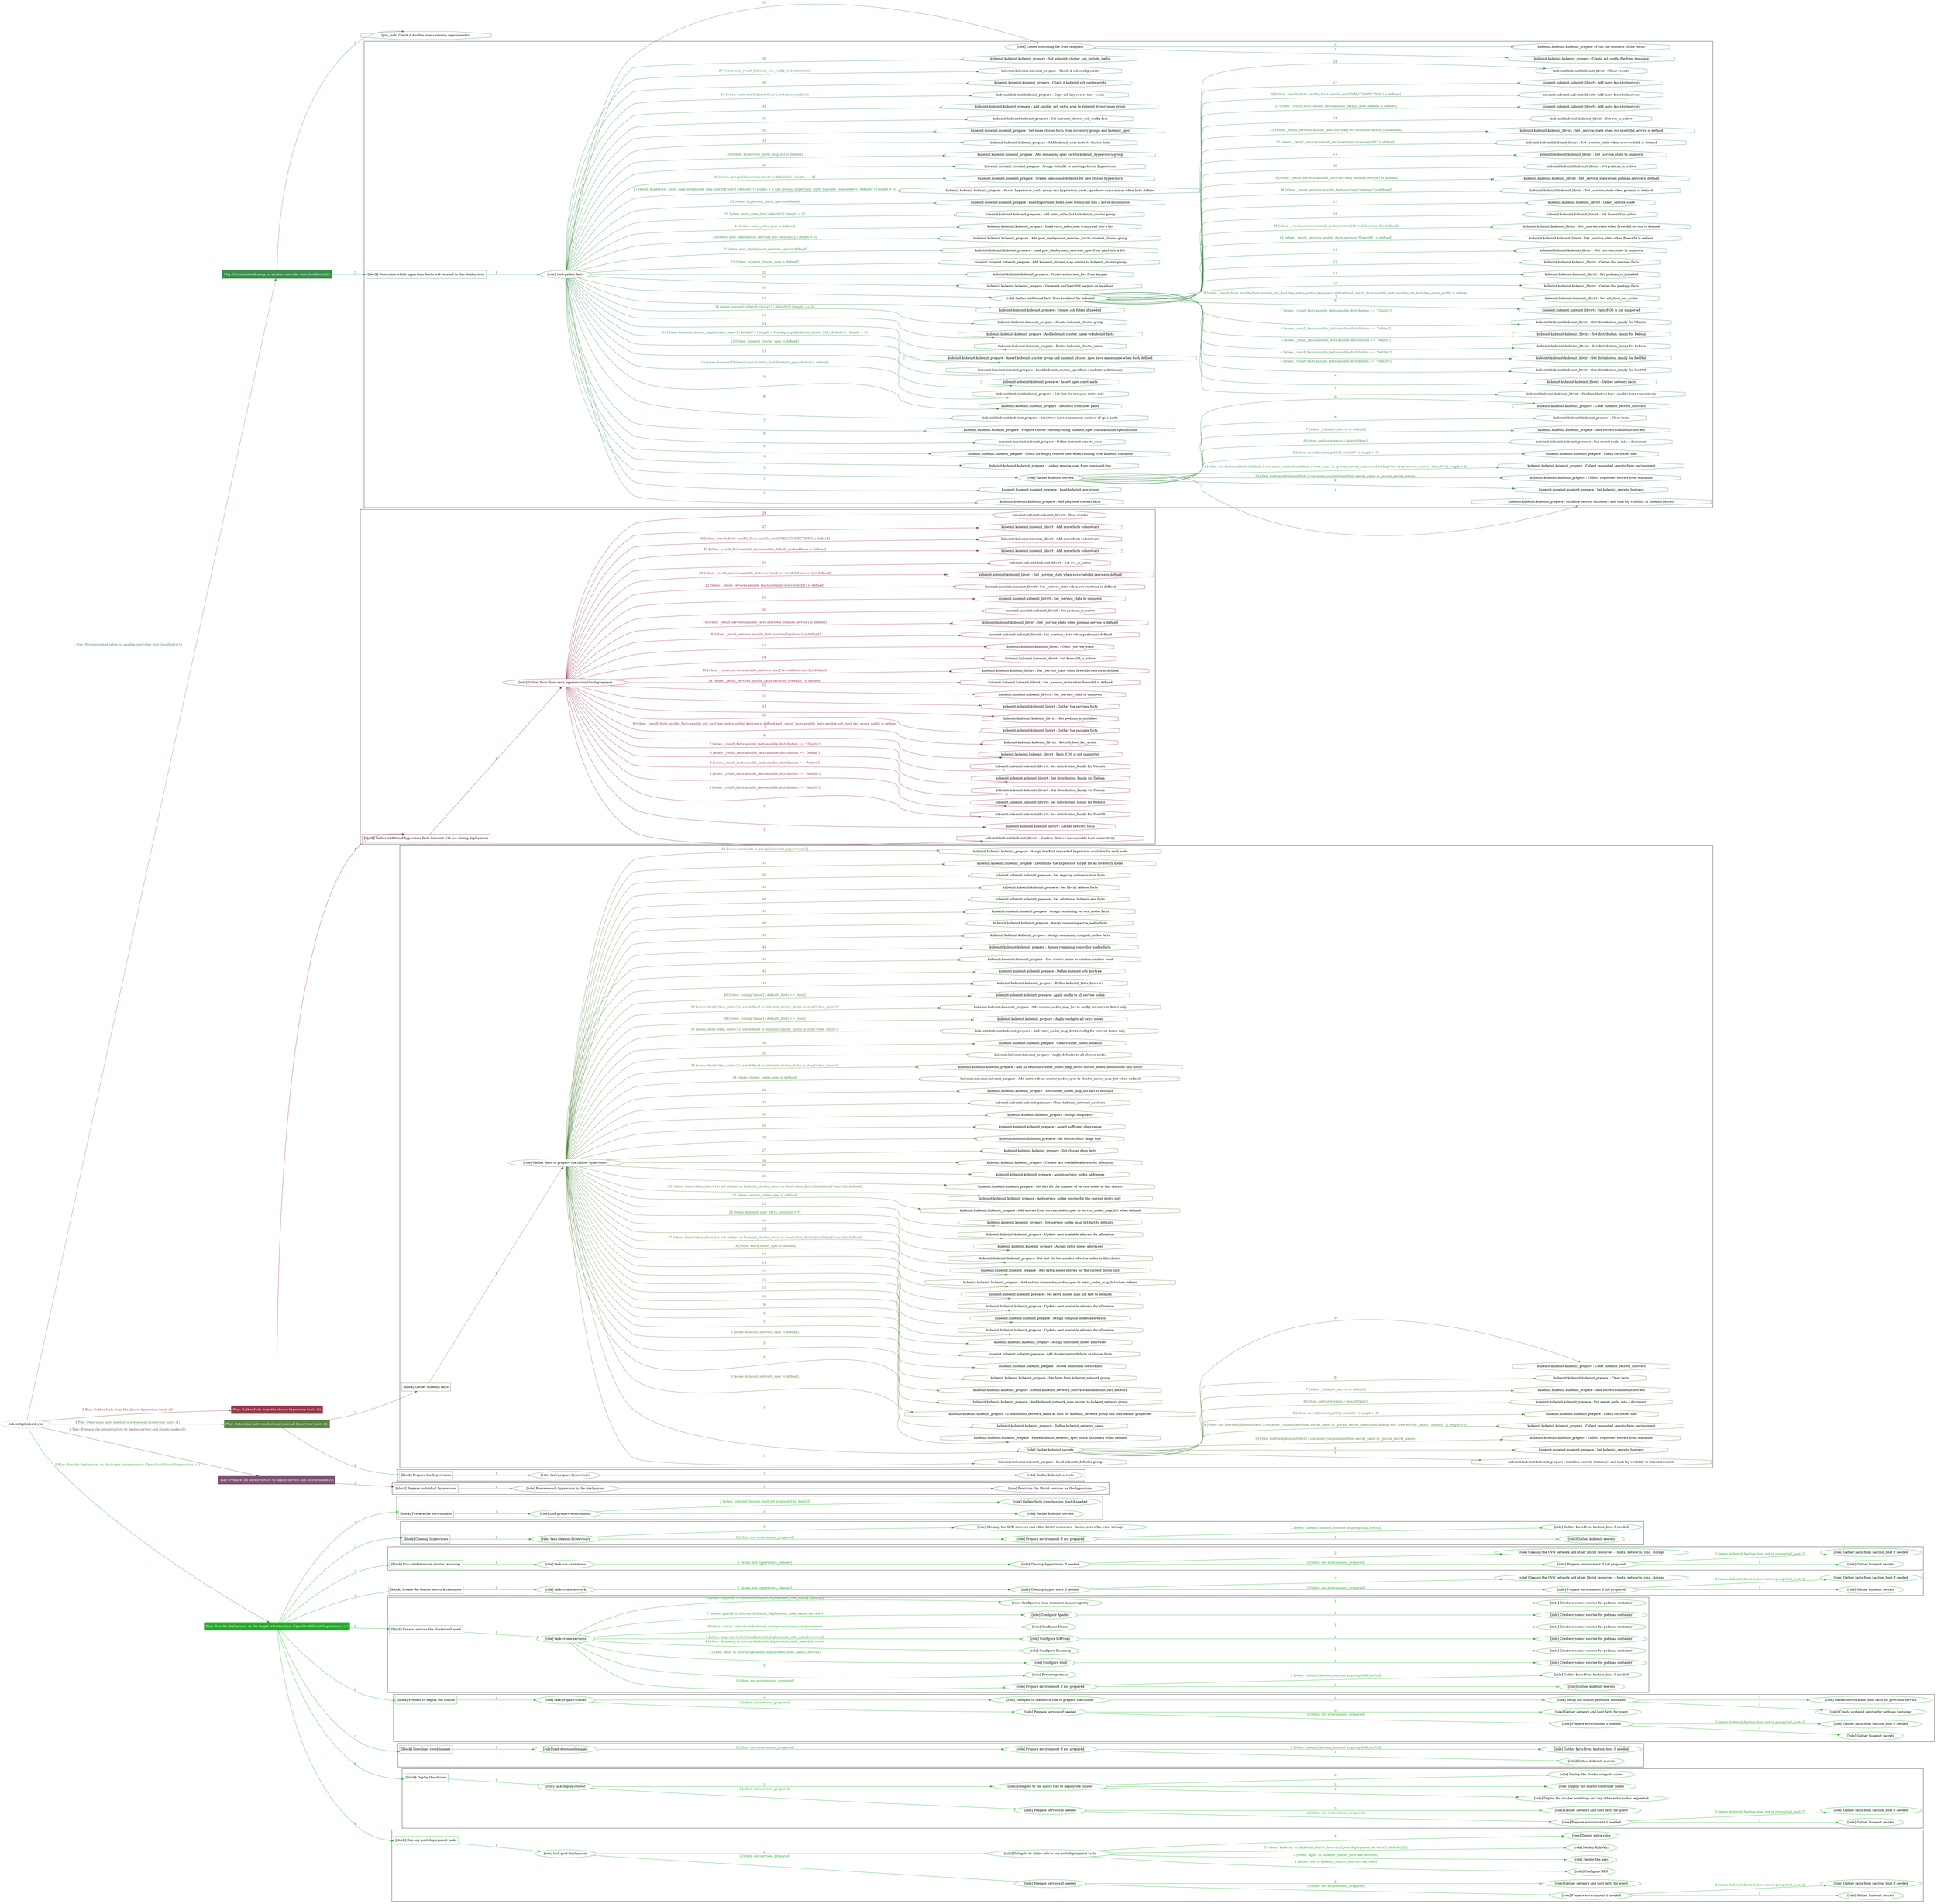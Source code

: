 digraph {
	graph [concentrate=true ordering=in rankdir=LR ratio=fill]
	edge [esep=5 sep=10]
	"kubeinit/playbook.yml" [URL="/home/runner/work/kubeinit/kubeinit/kubeinit/playbook.yml" id=playbook_c2e83acb style=dotted]
	"kubeinit/playbook.yml" -> play_6b682123 [label="1 Play: Perform initial setup on ansible-controller host (localhost) (1)" color="#3b914d" fontcolor="#3b914d" id=edge_play_6b682123 labeltooltip="1 Play: Perform initial setup on ansible-controller host (localhost) (1)" tooltip="1 Play: Perform initial setup on ansible-controller host (localhost) (1)"]
	subgraph "Play: Perform initial setup on ansible-controller host (localhost) (1)" {
		play_6b682123 [label="Play: Perform initial setup on ansible-controller host (localhost) (1)" URL="/home/runner/work/kubeinit/kubeinit/kubeinit/playbook.yml" color="#3b914d" fontcolor="#ffffff" id=play_6b682123 shape=box style=filled tooltip=localhost]
		pre_task_05da3ee7 [label="[pre_task] Check if Ansible meets version requirements." URL="/home/runner/work/kubeinit/kubeinit/kubeinit/playbook.yml" color="#3b914d" id=pre_task_05da3ee7 shape=octagon tooltip="Check if Ansible meets version requirements."]
		play_6b682123 -> pre_task_05da3ee7 [label="1 " color="#3b914d" fontcolor="#3b914d" id=edge_pre_task_05da3ee7 labeltooltip="1 " tooltip="1 "]
		play_6b682123 -> block_f3d7fb1d [label=2 color="#3b914d" fontcolor="#3b914d" id=edge_block_f3d7fb1d labeltooltip=2 tooltip=2]
		subgraph cluster_block_f3d7fb1d {
			block_f3d7fb1d [label="[block] Determine which hypervisor hosts will be used in this deployment" URL="/home/runner/work/kubeinit/kubeinit/kubeinit/playbook.yml" color="#3b914d" id=block_f3d7fb1d labeltooltip="Determine which hypervisor hosts will be used in this deployment" shape=box tooltip="Determine which hypervisor hosts will be used in this deployment"]
			block_f3d7fb1d -> role_c7341f34 [label="1 " color="#3b914d" fontcolor="#3b914d" id=edge_role_c7341f34 labeltooltip="1 " tooltip="1 "]
			subgraph "task-gather-facts" {
				role_c7341f34 [label="[role] task-gather-facts" URL="/home/runner/work/kubeinit/kubeinit/kubeinit/playbook.yml" color="#3b914d" id=role_c7341f34 tooltip="task-gather-facts"]
				task_94c871cc [label="kubeinit.kubeinit.kubeinit_prepare : Add playbook context facts" URL="/home/runner/.ansible/collections/ansible_collections/kubeinit/kubeinit/roles/kubeinit_prepare/tasks/build_hypervisors_group.yml" color="#3b914d" id=task_94c871cc shape=octagon tooltip="kubeinit.kubeinit.kubeinit_prepare : Add playbook context facts"]
				role_c7341f34 -> task_94c871cc [label="1 " color="#3b914d" fontcolor="#3b914d" id=edge_task_94c871cc labeltooltip="1 " tooltip="1 "]
				task_a899baab [label="kubeinit.kubeinit.kubeinit_prepare : Load kubeinit_env group" URL="/home/runner/.ansible/collections/ansible_collections/kubeinit/kubeinit/roles/kubeinit_prepare/tasks/build_hypervisors_group.yml" color="#3b914d" id=task_a899baab shape=octagon tooltip="kubeinit.kubeinit.kubeinit_prepare : Load kubeinit_env group"]
				role_c7341f34 -> task_a899baab [label="2 " color="#3b914d" fontcolor="#3b914d" id=edge_task_a899baab labeltooltip="2 " tooltip="2 "]
				role_c7341f34 -> role_952a6ea6 [label="3 " color="#3b914d" fontcolor="#3b914d" id=edge_role_952a6ea6 labeltooltip="3 " tooltip="3 "]
				subgraph "Gather kubeinit secrets" {
					role_952a6ea6 [label="[role] Gather kubeinit secrets" URL="/home/runner/.ansible/collections/ansible_collections/kubeinit/kubeinit/roles/kubeinit_prepare/tasks/build_hypervisors_group.yml" color="#3b914d" id=role_952a6ea6 tooltip="Gather kubeinit secrets"]
					task_867986a8 [label="kubeinit.kubeinit.kubeinit_prepare : Initialize secrets dictionary and task log visibility in kubeinit secrets" URL="/home/runner/.ansible/collections/ansible_collections/kubeinit/kubeinit/roles/kubeinit_prepare/tasks/gather_kubeinit_secrets.yml" color="#3b914d" id=task_867986a8 shape=octagon tooltip="kubeinit.kubeinit.kubeinit_prepare : Initialize secrets dictionary and task log visibility in kubeinit secrets"]
					role_952a6ea6 -> task_867986a8 [label="1 " color="#3b914d" fontcolor="#3b914d" id=edge_task_867986a8 labeltooltip="1 " tooltip="1 "]
					task_74aeabc7 [label="kubeinit.kubeinit.kubeinit_prepare : Set kubeinit_secrets_hostvars" URL="/home/runner/.ansible/collections/ansible_collections/kubeinit/kubeinit/roles/kubeinit_prepare/tasks/gather_kubeinit_secrets.yml" color="#3b914d" id=task_74aeabc7 shape=octagon tooltip="kubeinit.kubeinit.kubeinit_prepare : Set kubeinit_secrets_hostvars"]
					role_952a6ea6 -> task_74aeabc7 [label="2 " color="#3b914d" fontcolor="#3b914d" id=edge_task_74aeabc7 labeltooltip="2 " tooltip="2 "]
					task_0a8f58ec [label="kubeinit.kubeinit.kubeinit_prepare : Collect requested secrets from container" URL="/home/runner/.ansible/collections/ansible_collections/kubeinit/kubeinit/roles/kubeinit_prepare/tasks/gather_kubeinit_secrets.yml" color="#3b914d" id=task_0a8f58ec shape=octagon tooltip="kubeinit.kubeinit.kubeinit_prepare : Collect requested secrets from container"]
					role_952a6ea6 -> task_0a8f58ec [label="3 [when: hostvars['kubeinit-facts'].container_run|bool and item.secret_name in _param_secret_names]" color="#3b914d" fontcolor="#3b914d" id=edge_task_0a8f58ec labeltooltip="3 [when: hostvars['kubeinit-facts'].container_run|bool and item.secret_name in _param_secret_names]" tooltip="3 [when: hostvars['kubeinit-facts'].container_run|bool and item.secret_name in _param_secret_names]"]
					task_4dc022e2 [label="kubeinit.kubeinit.kubeinit_prepare : Collect requested secrets from environment" URL="/home/runner/.ansible/collections/ansible_collections/kubeinit/kubeinit/roles/kubeinit_prepare/tasks/gather_kubeinit_secrets.yml" color="#3b914d" id=task_4dc022e2 shape=octagon tooltip="kubeinit.kubeinit.kubeinit_prepare : Collect requested secrets from environment"]
					role_952a6ea6 -> task_4dc022e2 [label="4 [when: not hostvars['kubeinit-facts'].container_run|bool and item.secret_name in _param_secret_names and lookup('env',item.envvar_name) | default('') | length > 0]" color="#3b914d" fontcolor="#3b914d" id=edge_task_4dc022e2 labeltooltip="4 [when: not hostvars['kubeinit-facts'].container_run|bool and item.secret_name in _param_secret_names and lookup('env',item.envvar_name) | default('') | length > 0]" tooltip="4 [when: not hostvars['kubeinit-facts'].container_run|bool and item.secret_name in _param_secret_names and lookup('env',item.envvar_name) | default('') | length > 0]"]
					task_cb0f9f1e [label="kubeinit.kubeinit.kubeinit_prepare : Check for secret files" URL="/home/runner/.ansible/collections/ansible_collections/kubeinit/kubeinit/roles/kubeinit_prepare/tasks/gather_kubeinit_secrets.yml" color="#3b914d" id=task_cb0f9f1e shape=octagon tooltip="kubeinit.kubeinit.kubeinit_prepare : Check for secret files"]
					role_952a6ea6 -> task_cb0f9f1e [label="5 [when: secret['secret_path'] | default('') | length > 0]" color="#3b914d" fontcolor="#3b914d" id=edge_task_cb0f9f1e labeltooltip="5 [when: secret['secret_path'] | default('') | length > 0]" tooltip="5 [when: secret['secret_path'] | default('') | length > 0]"]
					task_09d8cd8f [label="kubeinit.kubeinit.kubeinit_prepare : Put secret paths into a dictionary" URL="/home/runner/.ansible/collections/ansible_collections/kubeinit/kubeinit/roles/kubeinit_prepare/tasks/gather_kubeinit_secrets.yml" color="#3b914d" id=task_09d8cd8f shape=octagon tooltip="kubeinit.kubeinit.kubeinit_prepare : Put secret paths into a dictionary"]
					role_952a6ea6 -> task_09d8cd8f [label="6 [when: path.stat.exists | default(false)]" color="#3b914d" fontcolor="#3b914d" id=edge_task_09d8cd8f labeltooltip="6 [when: path.stat.exists | default(false)]" tooltip="6 [when: path.stat.exists | default(false)]"]
					task_6f70a4c6 [label="kubeinit.kubeinit.kubeinit_prepare : Add secrets to kubeinit secrets" URL="/home/runner/.ansible/collections/ansible_collections/kubeinit/kubeinit/roles/kubeinit_prepare/tasks/gather_kubeinit_secrets.yml" color="#3b914d" id=task_6f70a4c6 shape=octagon tooltip="kubeinit.kubeinit.kubeinit_prepare : Add secrets to kubeinit secrets"]
					role_952a6ea6 -> task_6f70a4c6 [label="7 [when: _kubeinit_secrets is defined]" color="#3b914d" fontcolor="#3b914d" id=edge_task_6f70a4c6 labeltooltip="7 [when: _kubeinit_secrets is defined]" tooltip="7 [when: _kubeinit_secrets is defined]"]
					task_48485b31 [label="kubeinit.kubeinit.kubeinit_prepare : Clear facts" URL="/home/runner/.ansible/collections/ansible_collections/kubeinit/kubeinit/roles/kubeinit_prepare/tasks/gather_kubeinit_secrets.yml" color="#3b914d" id=task_48485b31 shape=octagon tooltip="kubeinit.kubeinit.kubeinit_prepare : Clear facts"]
					role_952a6ea6 -> task_48485b31 [label="8 " color="#3b914d" fontcolor="#3b914d" id=edge_task_48485b31 labeltooltip="8 " tooltip="8 "]
					task_8a87adcf [label="kubeinit.kubeinit.kubeinit_prepare : Clear kubeinit_secrets_hostvars" URL="/home/runner/.ansible/collections/ansible_collections/kubeinit/kubeinit/roles/kubeinit_prepare/tasks/gather_kubeinit_secrets.yml" color="#3b914d" id=task_8a87adcf shape=octagon tooltip="kubeinit.kubeinit.kubeinit_prepare : Clear kubeinit_secrets_hostvars"]
					role_952a6ea6 -> task_8a87adcf [label="9 " color="#3b914d" fontcolor="#3b914d" id=edge_task_8a87adcf labeltooltip="9 " tooltip="9 "]
				}
				task_616b806f [label="kubeinit.kubeinit.kubeinit_prepare : Lookup remote_user from command-line" URL="/home/runner/.ansible/collections/ansible_collections/kubeinit/kubeinit/roles/kubeinit_prepare/tasks/build_hypervisors_group.yml" color="#3b914d" id=task_616b806f shape=octagon tooltip="kubeinit.kubeinit.kubeinit_prepare : Lookup remote_user from command-line"]
				role_c7341f34 -> task_616b806f [label="4 " color="#3b914d" fontcolor="#3b914d" id=edge_task_616b806f labeltooltip="4 " tooltip="4 "]
				task_63708487 [label="kubeinit.kubeinit.kubeinit_prepare : Check for empty remote user when running from kubeinit container" URL="/home/runner/.ansible/collections/ansible_collections/kubeinit/kubeinit/roles/kubeinit_prepare/tasks/build_hypervisors_group.yml" color="#3b914d" id=task_63708487 shape=octagon tooltip="kubeinit.kubeinit.kubeinit_prepare : Check for empty remote user when running from kubeinit container"]
				role_c7341f34 -> task_63708487 [label="5 " color="#3b914d" fontcolor="#3b914d" id=edge_task_63708487 labeltooltip="5 " tooltip="5 "]
				task_fbe9f437 [label="kubeinit.kubeinit.kubeinit_prepare : Define kubeinit remote_user" URL="/home/runner/.ansible/collections/ansible_collections/kubeinit/kubeinit/roles/kubeinit_prepare/tasks/build_hypervisors_group.yml" color="#3b914d" id=task_fbe9f437 shape=octagon tooltip="kubeinit.kubeinit.kubeinit_prepare : Define kubeinit remote_user"]
				role_c7341f34 -> task_fbe9f437 [label="6 " color="#3b914d" fontcolor="#3b914d" id=edge_task_fbe9f437 labeltooltip="6 " tooltip="6 "]
				task_7499ad9a [label="kubeinit.kubeinit.kubeinit_prepare : Prepare cluster topology using kubeinit_spec command-line specification" URL="/home/runner/.ansible/collections/ansible_collections/kubeinit/kubeinit/roles/kubeinit_prepare/tasks/build_hypervisors_group.yml" color="#3b914d" id=task_7499ad9a shape=octagon tooltip="kubeinit.kubeinit.kubeinit_prepare : Prepare cluster topology using kubeinit_spec command-line specification"]
				role_c7341f34 -> task_7499ad9a [label="7 " color="#3b914d" fontcolor="#3b914d" id=edge_task_7499ad9a labeltooltip="7 " tooltip="7 "]
				task_ee60098b [label="kubeinit.kubeinit.kubeinit_prepare : Assert we have a minimum number of spec parts" URL="/home/runner/.ansible/collections/ansible_collections/kubeinit/kubeinit/roles/kubeinit_prepare/tasks/build_hypervisors_group.yml" color="#3b914d" id=task_ee60098b shape=octagon tooltip="kubeinit.kubeinit.kubeinit_prepare : Assert we have a minimum number of spec parts"]
				role_c7341f34 -> task_ee60098b [label="8 " color="#3b914d" fontcolor="#3b914d" id=edge_task_ee60098b labeltooltip="8 " tooltip="8 "]
				task_caaebf9a [label="kubeinit.kubeinit.kubeinit_prepare : Set facts from spec parts" URL="/home/runner/.ansible/collections/ansible_collections/kubeinit/kubeinit/roles/kubeinit_prepare/tasks/build_hypervisors_group.yml" color="#3b914d" id=task_caaebf9a shape=octagon tooltip="kubeinit.kubeinit.kubeinit_prepare : Set facts from spec parts"]
				role_c7341f34 -> task_caaebf9a [label="9 " color="#3b914d" fontcolor="#3b914d" id=edge_task_caaebf9a labeltooltip="9 " tooltip="9 "]
				task_4da78739 [label="kubeinit.kubeinit.kubeinit_prepare : Set fact for the spec distro role" URL="/home/runner/.ansible/collections/ansible_collections/kubeinit/kubeinit/roles/kubeinit_prepare/tasks/build_hypervisors_group.yml" color="#3b914d" id=task_4da78739 shape=octagon tooltip="kubeinit.kubeinit.kubeinit_prepare : Set fact for the spec distro role"]
				role_c7341f34 -> task_4da78739 [label="10 [when: hostvars['kubeinit-facts'].distro_facts[kubeinit_spec_distro] is defined]" color="#3b914d" fontcolor="#3b914d" id=edge_task_4da78739 labeltooltip="10 [when: hostvars['kubeinit-facts'].distro_facts[kubeinit_spec_distro] is defined]" tooltip="10 [when: hostvars['kubeinit-facts'].distro_facts[kubeinit_spec_distro] is defined]"]
				task_747fbbd1 [label="kubeinit.kubeinit.kubeinit_prepare : Assert spec constraints" URL="/home/runner/.ansible/collections/ansible_collections/kubeinit/kubeinit/roles/kubeinit_prepare/tasks/build_hypervisors_group.yml" color="#3b914d" id=task_747fbbd1 shape=octagon tooltip="kubeinit.kubeinit.kubeinit_prepare : Assert spec constraints"]
				role_c7341f34 -> task_747fbbd1 [label="11 " color="#3b914d" fontcolor="#3b914d" id=edge_task_747fbbd1 labeltooltip="11 " tooltip="11 "]
				task_bf4108f0 [label="kubeinit.kubeinit.kubeinit_prepare : Load kubeinit_cluster_spec from yaml into a dictionary" URL="/home/runner/.ansible/collections/ansible_collections/kubeinit/kubeinit/roles/kubeinit_prepare/tasks/build_hypervisors_group.yml" color="#3b914d" id=task_bf4108f0 shape=octagon tooltip="kubeinit.kubeinit.kubeinit_prepare : Load kubeinit_cluster_spec from yaml into a dictionary"]
				role_c7341f34 -> task_bf4108f0 [label="12 [when: kubeinit_cluster_spec is defined]" color="#3b914d" fontcolor="#3b914d" id=edge_task_bf4108f0 labeltooltip="12 [when: kubeinit_cluster_spec is defined]" tooltip="12 [when: kubeinit_cluster_spec is defined]"]
				task_f4dd40f7 [label="kubeinit.kubeinit.kubeinit_prepare : Assert kubeinit_cluster group and kubeinit_cluster_spec have same name when both defined" URL="/home/runner/.ansible/collections/ansible_collections/kubeinit/kubeinit/roles/kubeinit_prepare/tasks/build_hypervisors_group.yml" color="#3b914d" id=task_f4dd40f7 shape=octagon tooltip="kubeinit.kubeinit.kubeinit_prepare : Assert kubeinit_cluster group and kubeinit_cluster_spec have same name when both defined"]
				role_c7341f34 -> task_f4dd40f7 [label="13 [when: kubeinit_cluster_map['cluster_name'] | default('') | length > 0 and groups['kubeinit_cluster'][0] | default('') | length > 0]" color="#3b914d" fontcolor="#3b914d" id=edge_task_f4dd40f7 labeltooltip="13 [when: kubeinit_cluster_map['cluster_name'] | default('') | length > 0 and groups['kubeinit_cluster'][0] | default('') | length > 0]" tooltip="13 [when: kubeinit_cluster_map['cluster_name'] | default('') | length > 0 and groups['kubeinit_cluster'][0] | default('') | length > 0]"]
				task_c5d873c2 [label="kubeinit.kubeinit.kubeinit_prepare : Define kubeinit_cluster_name" URL="/home/runner/.ansible/collections/ansible_collections/kubeinit/kubeinit/roles/kubeinit_prepare/tasks/build_hypervisors_group.yml" color="#3b914d" id=task_c5d873c2 shape=octagon tooltip="kubeinit.kubeinit.kubeinit_prepare : Define kubeinit_cluster_name"]
				role_c7341f34 -> task_c5d873c2 [label="14 " color="#3b914d" fontcolor="#3b914d" id=edge_task_c5d873c2 labeltooltip="14 " tooltip="14 "]
				task_81f606d6 [label="kubeinit.kubeinit.kubeinit_prepare : Add kubeinit_cluster_name to kubeinit-facts" URL="/home/runner/.ansible/collections/ansible_collections/kubeinit/kubeinit/roles/kubeinit_prepare/tasks/build_hypervisors_group.yml" color="#3b914d" id=task_81f606d6 shape=octagon tooltip="kubeinit.kubeinit.kubeinit_prepare : Add kubeinit_cluster_name to kubeinit-facts"]
				role_c7341f34 -> task_81f606d6 [label="15 " color="#3b914d" fontcolor="#3b914d" id=edge_task_81f606d6 labeltooltip="15 " tooltip="15 "]
				task_1fef5294 [label="kubeinit.kubeinit.kubeinit_prepare : Create kubeinit_cluster group" URL="/home/runner/.ansible/collections/ansible_collections/kubeinit/kubeinit/roles/kubeinit_prepare/tasks/build_hypervisors_group.yml" color="#3b914d" id=task_1fef5294 shape=octagon tooltip="kubeinit.kubeinit.kubeinit_prepare : Create kubeinit_cluster group"]
				role_c7341f34 -> task_1fef5294 [label="16 [when: groups['kubeinit_cluster'] | default([]) | length == 0]" color="#3b914d" fontcolor="#3b914d" id=edge_task_1fef5294 labeltooltip="16 [when: groups['kubeinit_cluster'] | default([]) | length == 0]" tooltip="16 [when: groups['kubeinit_cluster'] | default([]) | length == 0]"]
				task_03d0c6d0 [label="kubeinit.kubeinit.kubeinit_prepare : Create .ssh folder if needed" URL="/home/runner/.ansible/collections/ansible_collections/kubeinit/kubeinit/roles/kubeinit_prepare/tasks/build_hypervisors_group.yml" color="#3b914d" id=task_03d0c6d0 shape=octagon tooltip="kubeinit.kubeinit.kubeinit_prepare : Create .ssh folder if needed"]
				role_c7341f34 -> task_03d0c6d0 [label="17 " color="#3b914d" fontcolor="#3b914d" id=edge_task_03d0c6d0 labeltooltip="17 " tooltip="17 "]
				role_c7341f34 -> role_e0a20123 [label="18 " color="#3b914d" fontcolor="#3b914d" id=edge_role_e0a20123 labeltooltip="18 " tooltip="18 "]
				subgraph "Gather additional facts from localhost for kubeinit" {
					role_e0a20123 [label="[role] Gather additional facts from localhost for kubeinit" URL="/home/runner/.ansible/collections/ansible_collections/kubeinit/kubeinit/roles/kubeinit_prepare/tasks/build_hypervisors_group.yml" color="#3b914d" id=role_e0a20123 tooltip="Gather additional facts from localhost for kubeinit"]
					task_f53eb359 [label="kubeinit.kubeinit.kubeinit_libvirt : Confirm that we have ansible host connectivity" URL="/home/runner/.ansible/collections/ansible_collections/kubeinit/kubeinit/roles/kubeinit_libvirt/tasks/gather_host_facts.yml" color="#3b914d" id=task_f53eb359 shape=octagon tooltip="kubeinit.kubeinit.kubeinit_libvirt : Confirm that we have ansible host connectivity"]
					role_e0a20123 -> task_f53eb359 [label="1 " color="#3b914d" fontcolor="#3b914d" id=edge_task_f53eb359 labeltooltip="1 " tooltip="1 "]
					task_ed2e56dc [label="kubeinit.kubeinit.kubeinit_libvirt : Gather network facts" URL="/home/runner/.ansible/collections/ansible_collections/kubeinit/kubeinit/roles/kubeinit_libvirt/tasks/gather_host_facts.yml" color="#3b914d" id=task_ed2e56dc shape=octagon tooltip="kubeinit.kubeinit.kubeinit_libvirt : Gather network facts"]
					role_e0a20123 -> task_ed2e56dc [label="2 " color="#3b914d" fontcolor="#3b914d" id=edge_task_ed2e56dc labeltooltip="2 " tooltip="2 "]
					task_5fa607e7 [label="kubeinit.kubeinit.kubeinit_libvirt : Set distribution_family for CentOS" URL="/home/runner/.ansible/collections/ansible_collections/kubeinit/kubeinit/roles/kubeinit_libvirt/tasks/gather_host_facts.yml" color="#3b914d" id=task_5fa607e7 shape=octagon tooltip="kubeinit.kubeinit.kubeinit_libvirt : Set distribution_family for CentOS"]
					role_e0a20123 -> task_5fa607e7 [label="3 [when: _result_facts.ansible_facts.ansible_distribution == 'CentOS']" color="#3b914d" fontcolor="#3b914d" id=edge_task_5fa607e7 labeltooltip="3 [when: _result_facts.ansible_facts.ansible_distribution == 'CentOS']" tooltip="3 [when: _result_facts.ansible_facts.ansible_distribution == 'CentOS']"]
					task_6f2b39c0 [label="kubeinit.kubeinit.kubeinit_libvirt : Set distribution_family for RedHat" URL="/home/runner/.ansible/collections/ansible_collections/kubeinit/kubeinit/roles/kubeinit_libvirt/tasks/gather_host_facts.yml" color="#3b914d" id=task_6f2b39c0 shape=octagon tooltip="kubeinit.kubeinit.kubeinit_libvirt : Set distribution_family for RedHat"]
					role_e0a20123 -> task_6f2b39c0 [label="4 [when: _result_facts.ansible_facts.ansible_distribution == 'RedHat']" color="#3b914d" fontcolor="#3b914d" id=edge_task_6f2b39c0 labeltooltip="4 [when: _result_facts.ansible_facts.ansible_distribution == 'RedHat']" tooltip="4 [when: _result_facts.ansible_facts.ansible_distribution == 'RedHat']"]
					task_6a18123c [label="kubeinit.kubeinit.kubeinit_libvirt : Set distribution_family for Fedora" URL="/home/runner/.ansible/collections/ansible_collections/kubeinit/kubeinit/roles/kubeinit_libvirt/tasks/gather_host_facts.yml" color="#3b914d" id=task_6a18123c shape=octagon tooltip="kubeinit.kubeinit.kubeinit_libvirt : Set distribution_family for Fedora"]
					role_e0a20123 -> task_6a18123c [label="5 [when: _result_facts.ansible_facts.ansible_distribution == 'Fedora']" color="#3b914d" fontcolor="#3b914d" id=edge_task_6a18123c labeltooltip="5 [when: _result_facts.ansible_facts.ansible_distribution == 'Fedora']" tooltip="5 [when: _result_facts.ansible_facts.ansible_distribution == 'Fedora']"]
					task_8219b20a [label="kubeinit.kubeinit.kubeinit_libvirt : Set distribution_family for Debian" URL="/home/runner/.ansible/collections/ansible_collections/kubeinit/kubeinit/roles/kubeinit_libvirt/tasks/gather_host_facts.yml" color="#3b914d" id=task_8219b20a shape=octagon tooltip="kubeinit.kubeinit.kubeinit_libvirt : Set distribution_family for Debian"]
					role_e0a20123 -> task_8219b20a [label="6 [when: _result_facts.ansible_facts.ansible_distribution == 'Debian']" color="#3b914d" fontcolor="#3b914d" id=edge_task_8219b20a labeltooltip="6 [when: _result_facts.ansible_facts.ansible_distribution == 'Debian']" tooltip="6 [when: _result_facts.ansible_facts.ansible_distribution == 'Debian']"]
					task_12fd7891 [label="kubeinit.kubeinit.kubeinit_libvirt : Set distribution_family for Ubuntu" URL="/home/runner/.ansible/collections/ansible_collections/kubeinit/kubeinit/roles/kubeinit_libvirt/tasks/gather_host_facts.yml" color="#3b914d" id=task_12fd7891 shape=octagon tooltip="kubeinit.kubeinit.kubeinit_libvirt : Set distribution_family for Ubuntu"]
					role_e0a20123 -> task_12fd7891 [label="7 [when: _result_facts.ansible_facts.ansible_distribution == 'Ubuntu']" color="#3b914d" fontcolor="#3b914d" id=edge_task_12fd7891 labeltooltip="7 [when: _result_facts.ansible_facts.ansible_distribution == 'Ubuntu']" tooltip="7 [when: _result_facts.ansible_facts.ansible_distribution == 'Ubuntu']"]
					task_42d78fda [label="kubeinit.kubeinit.kubeinit_libvirt : Fails if OS is not supported" URL="/home/runner/.ansible/collections/ansible_collections/kubeinit/kubeinit/roles/kubeinit_libvirt/tasks/gather_host_facts.yml" color="#3b914d" id=task_42d78fda shape=octagon tooltip="kubeinit.kubeinit.kubeinit_libvirt : Fails if OS is not supported"]
					role_e0a20123 -> task_42d78fda [label="8 " color="#3b914d" fontcolor="#3b914d" id=edge_task_42d78fda labeltooltip="8 " tooltip="8 "]
					task_4d523ec2 [label="kubeinit.kubeinit.kubeinit_libvirt : Set ssh_host_key_ecdsa" URL="/home/runner/.ansible/collections/ansible_collections/kubeinit/kubeinit/roles/kubeinit_libvirt/tasks/gather_host_facts.yml" color="#3b914d" id=task_4d523ec2 shape=octagon tooltip="kubeinit.kubeinit.kubeinit_libvirt : Set ssh_host_key_ecdsa"]
					role_e0a20123 -> task_4d523ec2 [label="9 [when: _result_facts.ansible_facts.ansible_ssh_host_key_ecdsa_public_keytype is defined and _result_facts.ansible_facts.ansible_ssh_host_key_ecdsa_public is defined
]" color="#3b914d" fontcolor="#3b914d" id=edge_task_4d523ec2 labeltooltip="9 [when: _result_facts.ansible_facts.ansible_ssh_host_key_ecdsa_public_keytype is defined and _result_facts.ansible_facts.ansible_ssh_host_key_ecdsa_public is defined
]" tooltip="9 [when: _result_facts.ansible_facts.ansible_ssh_host_key_ecdsa_public_keytype is defined and _result_facts.ansible_facts.ansible_ssh_host_key_ecdsa_public is defined
]"]
					task_6470afa2 [label="kubeinit.kubeinit.kubeinit_libvirt : Gather the package facts" URL="/home/runner/.ansible/collections/ansible_collections/kubeinit/kubeinit/roles/kubeinit_libvirt/tasks/gather_host_facts.yml" color="#3b914d" id=task_6470afa2 shape=octagon tooltip="kubeinit.kubeinit.kubeinit_libvirt : Gather the package facts"]
					role_e0a20123 -> task_6470afa2 [label="10 " color="#3b914d" fontcolor="#3b914d" id=edge_task_6470afa2 labeltooltip="10 " tooltip="10 "]
					task_7a3c08fc [label="kubeinit.kubeinit.kubeinit_libvirt : Set podman_is_installed" URL="/home/runner/.ansible/collections/ansible_collections/kubeinit/kubeinit/roles/kubeinit_libvirt/tasks/gather_host_facts.yml" color="#3b914d" id=task_7a3c08fc shape=octagon tooltip="kubeinit.kubeinit.kubeinit_libvirt : Set podman_is_installed"]
					role_e0a20123 -> task_7a3c08fc [label="11 " color="#3b914d" fontcolor="#3b914d" id=edge_task_7a3c08fc labeltooltip="11 " tooltip="11 "]
					task_432bdbd5 [label="kubeinit.kubeinit.kubeinit_libvirt : Gather the services facts" URL="/home/runner/.ansible/collections/ansible_collections/kubeinit/kubeinit/roles/kubeinit_libvirt/tasks/gather_host_facts.yml" color="#3b914d" id=task_432bdbd5 shape=octagon tooltip="kubeinit.kubeinit.kubeinit_libvirt : Gather the services facts"]
					role_e0a20123 -> task_432bdbd5 [label="12 " color="#3b914d" fontcolor="#3b914d" id=edge_task_432bdbd5 labeltooltip="12 " tooltip="12 "]
					task_c72efd1e [label="kubeinit.kubeinit.kubeinit_libvirt : Set _service_state to unknown" URL="/home/runner/.ansible/collections/ansible_collections/kubeinit/kubeinit/roles/kubeinit_libvirt/tasks/gather_host_facts.yml" color="#3b914d" id=task_c72efd1e shape=octagon tooltip="kubeinit.kubeinit.kubeinit_libvirt : Set _service_state to unknown"]
					role_e0a20123 -> task_c72efd1e [label="13 " color="#3b914d" fontcolor="#3b914d" id=edge_task_c72efd1e labeltooltip="13 " tooltip="13 "]
					task_14004545 [label="kubeinit.kubeinit.kubeinit_libvirt : Set _service_state when firewalld is defined" URL="/home/runner/.ansible/collections/ansible_collections/kubeinit/kubeinit/roles/kubeinit_libvirt/tasks/gather_host_facts.yml" color="#3b914d" id=task_14004545 shape=octagon tooltip="kubeinit.kubeinit.kubeinit_libvirt : Set _service_state when firewalld is defined"]
					role_e0a20123 -> task_14004545 [label="14 [when: _result_services.ansible_facts.services['firewalld'] is defined]" color="#3b914d" fontcolor="#3b914d" id=edge_task_14004545 labeltooltip="14 [when: _result_services.ansible_facts.services['firewalld'] is defined]" tooltip="14 [when: _result_services.ansible_facts.services['firewalld'] is defined]"]
					task_828d7ccb [label="kubeinit.kubeinit.kubeinit_libvirt : Set _service_state when firewalld.service is defined" URL="/home/runner/.ansible/collections/ansible_collections/kubeinit/kubeinit/roles/kubeinit_libvirt/tasks/gather_host_facts.yml" color="#3b914d" id=task_828d7ccb shape=octagon tooltip="kubeinit.kubeinit.kubeinit_libvirt : Set _service_state when firewalld.service is defined"]
					role_e0a20123 -> task_828d7ccb [label="15 [when: _result_services.ansible_facts.services['firewalld.service'] is defined]" color="#3b914d" fontcolor="#3b914d" id=edge_task_828d7ccb labeltooltip="15 [when: _result_services.ansible_facts.services['firewalld.service'] is defined]" tooltip="15 [when: _result_services.ansible_facts.services['firewalld.service'] is defined]"]
					task_39b1bce1 [label="kubeinit.kubeinit.kubeinit_libvirt : Set firewalld_is_active" URL="/home/runner/.ansible/collections/ansible_collections/kubeinit/kubeinit/roles/kubeinit_libvirt/tasks/gather_host_facts.yml" color="#3b914d" id=task_39b1bce1 shape=octagon tooltip="kubeinit.kubeinit.kubeinit_libvirt : Set firewalld_is_active"]
					role_e0a20123 -> task_39b1bce1 [label="16 " color="#3b914d" fontcolor="#3b914d" id=edge_task_39b1bce1 labeltooltip="16 " tooltip="16 "]
					task_df8bc4c4 [label="kubeinit.kubeinit.kubeinit_libvirt : Clear _service_state" URL="/home/runner/.ansible/collections/ansible_collections/kubeinit/kubeinit/roles/kubeinit_libvirt/tasks/gather_host_facts.yml" color="#3b914d" id=task_df8bc4c4 shape=octagon tooltip="kubeinit.kubeinit.kubeinit_libvirt : Clear _service_state"]
					role_e0a20123 -> task_df8bc4c4 [label="17 " color="#3b914d" fontcolor="#3b914d" id=edge_task_df8bc4c4 labeltooltip="17 " tooltip="17 "]
					task_3b2dbdf2 [label="kubeinit.kubeinit.kubeinit_libvirt : Set _service_state when podman is defined" URL="/home/runner/.ansible/collections/ansible_collections/kubeinit/kubeinit/roles/kubeinit_libvirt/tasks/gather_host_facts.yml" color="#3b914d" id=task_3b2dbdf2 shape=octagon tooltip="kubeinit.kubeinit.kubeinit_libvirt : Set _service_state when podman is defined"]
					role_e0a20123 -> task_3b2dbdf2 [label="18 [when: _result_services.ansible_facts.services['podman'] is defined]" color="#3b914d" fontcolor="#3b914d" id=edge_task_3b2dbdf2 labeltooltip="18 [when: _result_services.ansible_facts.services['podman'] is defined]" tooltip="18 [when: _result_services.ansible_facts.services['podman'] is defined]"]
					task_337df23f [label="kubeinit.kubeinit.kubeinit_libvirt : Set _service_state when podman.service is defined" URL="/home/runner/.ansible/collections/ansible_collections/kubeinit/kubeinit/roles/kubeinit_libvirt/tasks/gather_host_facts.yml" color="#3b914d" id=task_337df23f shape=octagon tooltip="kubeinit.kubeinit.kubeinit_libvirt : Set _service_state when podman.service is defined"]
					role_e0a20123 -> task_337df23f [label="19 [when: _result_services.ansible_facts.services['podman.service'] is defined]" color="#3b914d" fontcolor="#3b914d" id=edge_task_337df23f labeltooltip="19 [when: _result_services.ansible_facts.services['podman.service'] is defined]" tooltip="19 [when: _result_services.ansible_facts.services['podman.service'] is defined]"]
					task_00fb409a [label="kubeinit.kubeinit.kubeinit_libvirt : Set podman_is_active" URL="/home/runner/.ansible/collections/ansible_collections/kubeinit/kubeinit/roles/kubeinit_libvirt/tasks/gather_host_facts.yml" color="#3b914d" id=task_00fb409a shape=octagon tooltip="kubeinit.kubeinit.kubeinit_libvirt : Set podman_is_active"]
					role_e0a20123 -> task_00fb409a [label="20 " color="#3b914d" fontcolor="#3b914d" id=edge_task_00fb409a labeltooltip="20 " tooltip="20 "]
					task_6fbd1631 [label="kubeinit.kubeinit.kubeinit_libvirt : Set _service_state to unknown" URL="/home/runner/.ansible/collections/ansible_collections/kubeinit/kubeinit/roles/kubeinit_libvirt/tasks/gather_host_facts.yml" color="#3b914d" id=task_6fbd1631 shape=octagon tooltip="kubeinit.kubeinit.kubeinit_libvirt : Set _service_state to unknown"]
					role_e0a20123 -> task_6fbd1631 [label="21 " color="#3b914d" fontcolor="#3b914d" id=edge_task_6fbd1631 labeltooltip="21 " tooltip="21 "]
					task_9978ffee [label="kubeinit.kubeinit.kubeinit_libvirt : Set _service_state when ovs-vswitchd is defined" URL="/home/runner/.ansible/collections/ansible_collections/kubeinit/kubeinit/roles/kubeinit_libvirt/tasks/gather_host_facts.yml" color="#3b914d" id=task_9978ffee shape=octagon tooltip="kubeinit.kubeinit.kubeinit_libvirt : Set _service_state when ovs-vswitchd is defined"]
					role_e0a20123 -> task_9978ffee [label="22 [when: _result_services.ansible_facts.services['ovs-vswitchd'] is defined]" color="#3b914d" fontcolor="#3b914d" id=edge_task_9978ffee labeltooltip="22 [when: _result_services.ansible_facts.services['ovs-vswitchd'] is defined]" tooltip="22 [when: _result_services.ansible_facts.services['ovs-vswitchd'] is defined]"]
					task_81bba064 [label="kubeinit.kubeinit.kubeinit_libvirt : Set _service_state when ovs-vswitchd.service is defined" URL="/home/runner/.ansible/collections/ansible_collections/kubeinit/kubeinit/roles/kubeinit_libvirt/tasks/gather_host_facts.yml" color="#3b914d" id=task_81bba064 shape=octagon tooltip="kubeinit.kubeinit.kubeinit_libvirt : Set _service_state when ovs-vswitchd.service is defined"]
					role_e0a20123 -> task_81bba064 [label="23 [when: _result_services.ansible_facts.services['ovs-vswitchd.service'] is defined]" color="#3b914d" fontcolor="#3b914d" id=edge_task_81bba064 labeltooltip="23 [when: _result_services.ansible_facts.services['ovs-vswitchd.service'] is defined]" tooltip="23 [when: _result_services.ansible_facts.services['ovs-vswitchd.service'] is defined]"]
					task_6f5d8100 [label="kubeinit.kubeinit.kubeinit_libvirt : Set ovs_is_active" URL="/home/runner/.ansible/collections/ansible_collections/kubeinit/kubeinit/roles/kubeinit_libvirt/tasks/gather_host_facts.yml" color="#3b914d" id=task_6f5d8100 shape=octagon tooltip="kubeinit.kubeinit.kubeinit_libvirt : Set ovs_is_active"]
					role_e0a20123 -> task_6f5d8100 [label="24 " color="#3b914d" fontcolor="#3b914d" id=edge_task_6f5d8100 labeltooltip="24 " tooltip="24 "]
					task_63c8bf6b [label="kubeinit.kubeinit.kubeinit_libvirt : Add more facts to hostvars" URL="/home/runner/.ansible/collections/ansible_collections/kubeinit/kubeinit/roles/kubeinit_libvirt/tasks/gather_host_facts.yml" color="#3b914d" id=task_63c8bf6b shape=octagon tooltip="kubeinit.kubeinit.kubeinit_libvirt : Add more facts to hostvars"]
					role_e0a20123 -> task_63c8bf6b [label="25 [when: _result_facts.ansible_facts.ansible_default_ipv4.address is defined]" color="#3b914d" fontcolor="#3b914d" id=edge_task_63c8bf6b labeltooltip="25 [when: _result_facts.ansible_facts.ansible_default_ipv4.address is defined]" tooltip="25 [when: _result_facts.ansible_facts.ansible_default_ipv4.address is defined]"]
					task_992e4f3e [label="kubeinit.kubeinit.kubeinit_libvirt : Add more facts to hostvars" URL="/home/runner/.ansible/collections/ansible_collections/kubeinit/kubeinit/roles/kubeinit_libvirt/tasks/gather_host_facts.yml" color="#3b914d" id=task_992e4f3e shape=octagon tooltip="kubeinit.kubeinit.kubeinit_libvirt : Add more facts to hostvars"]
					role_e0a20123 -> task_992e4f3e [label="26 [when: _result_facts.ansible_facts.ansible_env['SSH_CONNECTION'] is defined]" color="#3b914d" fontcolor="#3b914d" id=edge_task_992e4f3e labeltooltip="26 [when: _result_facts.ansible_facts.ansible_env['SSH_CONNECTION'] is defined]" tooltip="26 [when: _result_facts.ansible_facts.ansible_env['SSH_CONNECTION'] is defined]"]
					task_609b5c5b [label="kubeinit.kubeinit.kubeinit_libvirt : Add more facts to hostvars" URL="/home/runner/.ansible/collections/ansible_collections/kubeinit/kubeinit/roles/kubeinit_libvirt/tasks/gather_host_facts.yml" color="#3b914d" id=task_609b5c5b shape=octagon tooltip="kubeinit.kubeinit.kubeinit_libvirt : Add more facts to hostvars"]
					role_e0a20123 -> task_609b5c5b [label="27 " color="#3b914d" fontcolor="#3b914d" id=edge_task_609b5c5b labeltooltip="27 " tooltip="27 "]
					task_7167df50 [label="kubeinit.kubeinit.kubeinit_libvirt : Clear results" URL="/home/runner/.ansible/collections/ansible_collections/kubeinit/kubeinit/roles/kubeinit_libvirt/tasks/gather_host_facts.yml" color="#3b914d" id=task_7167df50 shape=octagon tooltip="kubeinit.kubeinit.kubeinit_libvirt : Clear results"]
					role_e0a20123 -> task_7167df50 [label="28 " color="#3b914d" fontcolor="#3b914d" id=edge_task_7167df50 labeltooltip="28 " tooltip="28 "]
				}
				task_53b82ec8 [label="kubeinit.kubeinit.kubeinit_prepare : Generate an OpenSSH keypair on localhost" URL="/home/runner/.ansible/collections/ansible_collections/kubeinit/kubeinit/roles/kubeinit_prepare/tasks/build_hypervisors_group.yml" color="#3b914d" id=task_53b82ec8 shape=octagon tooltip="kubeinit.kubeinit.kubeinit_prepare : Generate an OpenSSH keypair on localhost"]
				role_c7341f34 -> task_53b82ec8 [label="19 " color="#3b914d" fontcolor="#3b914d" id=edge_task_53b82ec8 labeltooltip="19 " tooltip="19 "]
				task_a144e212 [label="kubeinit.kubeinit.kubeinit_prepare : Create authorized_key from keypair" URL="/home/runner/.ansible/collections/ansible_collections/kubeinit/kubeinit/roles/kubeinit_prepare/tasks/build_hypervisors_group.yml" color="#3b914d" id=task_a144e212 shape=octagon tooltip="kubeinit.kubeinit.kubeinit_prepare : Create authorized_key from keypair"]
				role_c7341f34 -> task_a144e212 [label="20 " color="#3b914d" fontcolor="#3b914d" id=edge_task_a144e212 labeltooltip="20 " tooltip="20 "]
				task_33786015 [label="kubeinit.kubeinit.kubeinit_prepare : Add kubeinit_cluster_map entries to kubeinit_cluster group" URL="/home/runner/.ansible/collections/ansible_collections/kubeinit/kubeinit/roles/kubeinit_prepare/tasks/build_hypervisors_group.yml" color="#3b914d" id=task_33786015 shape=octagon tooltip="kubeinit.kubeinit.kubeinit_prepare : Add kubeinit_cluster_map entries to kubeinit_cluster group"]
				role_c7341f34 -> task_33786015 [label="21 [when: kubeinit_cluster_map is defined]" color="#3b914d" fontcolor="#3b914d" id=edge_task_33786015 labeltooltip="21 [when: kubeinit_cluster_map is defined]" tooltip="21 [when: kubeinit_cluster_map is defined]"]
				task_a17adce7 [label="kubeinit.kubeinit.kubeinit_prepare : Load post_deployment_services_spec from yaml into a list" URL="/home/runner/.ansible/collections/ansible_collections/kubeinit/kubeinit/roles/kubeinit_prepare/tasks/build_hypervisors_group.yml" color="#3b914d" id=task_a17adce7 shape=octagon tooltip="kubeinit.kubeinit.kubeinit_prepare : Load post_deployment_services_spec from yaml into a list"]
				role_c7341f34 -> task_a17adce7 [label="22 [when: post_deployment_services_spec is defined]" color="#3b914d" fontcolor="#3b914d" id=edge_task_a17adce7 labeltooltip="22 [when: post_deployment_services_spec is defined]" tooltip="22 [when: post_deployment_services_spec is defined]"]
				task_cbf1ce6c [label="kubeinit.kubeinit.kubeinit_prepare : Add post_deployment_services_list to kubeinit_cluster group" URL="/home/runner/.ansible/collections/ansible_collections/kubeinit/kubeinit/roles/kubeinit_prepare/tasks/build_hypervisors_group.yml" color="#3b914d" id=task_cbf1ce6c shape=octagon tooltip="kubeinit.kubeinit.kubeinit_prepare : Add post_deployment_services_list to kubeinit_cluster group"]
				role_c7341f34 -> task_cbf1ce6c [label="23 [when: post_deployment_services_list | default([]) | length > 0]" color="#3b914d" fontcolor="#3b914d" id=edge_task_cbf1ce6c labeltooltip="23 [when: post_deployment_services_list | default([]) | length > 0]" tooltip="23 [when: post_deployment_services_list | default([]) | length > 0]"]
				task_f1976c3d [label="kubeinit.kubeinit.kubeinit_prepare : Load extra_roles_spec from yaml into a list" URL="/home/runner/.ansible/collections/ansible_collections/kubeinit/kubeinit/roles/kubeinit_prepare/tasks/build_hypervisors_group.yml" color="#3b914d" id=task_f1976c3d shape=octagon tooltip="kubeinit.kubeinit.kubeinit_prepare : Load extra_roles_spec from yaml into a list"]
				role_c7341f34 -> task_f1976c3d [label="24 [when: extra_roles_spec is defined]" color="#3b914d" fontcolor="#3b914d" id=edge_task_f1976c3d labeltooltip="24 [when: extra_roles_spec is defined]" tooltip="24 [when: extra_roles_spec is defined]"]
				task_b3ddc2c5 [label="kubeinit.kubeinit.kubeinit_prepare : Add extra_roles_list to kubeinit_cluster group" URL="/home/runner/.ansible/collections/ansible_collections/kubeinit/kubeinit/roles/kubeinit_prepare/tasks/build_hypervisors_group.yml" color="#3b914d" id=task_b3ddc2c5 shape=octagon tooltip="kubeinit.kubeinit.kubeinit_prepare : Add extra_roles_list to kubeinit_cluster group"]
				role_c7341f34 -> task_b3ddc2c5 [label="25 [when: extra_roles_list | default([]) | length > 0]" color="#3b914d" fontcolor="#3b914d" id=edge_task_b3ddc2c5 labeltooltip="25 [when: extra_roles_list | default([]) | length > 0]" tooltip="25 [when: extra_roles_list | default([]) | length > 0]"]
				task_97587bb5 [label="kubeinit.kubeinit.kubeinit_prepare : Load hypervisor_hosts_spec from yaml into a list of dictionaries" URL="/home/runner/.ansible/collections/ansible_collections/kubeinit/kubeinit/roles/kubeinit_prepare/tasks/build_hypervisors_group.yml" color="#3b914d" id=task_97587bb5 shape=octagon tooltip="kubeinit.kubeinit.kubeinit_prepare : Load hypervisor_hosts_spec from yaml into a list of dictionaries"]
				role_c7341f34 -> task_97587bb5 [label="26 [when: hypervisor_hosts_spec is defined]" color="#3b914d" fontcolor="#3b914d" id=edge_task_97587bb5 labeltooltip="26 [when: hypervisor_hosts_spec is defined]" tooltip="26 [when: hypervisor_hosts_spec is defined]"]
				task_d86a0ba3 [label="kubeinit.kubeinit.kubeinit_prepare : Assert hypervisor_hosts group and hypervisor_hosts_spec have same names when both defined" URL="/home/runner/.ansible/collections/ansible_collections/kubeinit/kubeinit/roles/kubeinit_prepare/tasks/build_hypervisors_group.yml" color="#3b914d" id=task_d86a0ba3 shape=octagon tooltip="kubeinit.kubeinit.kubeinit_prepare : Assert hypervisor_hosts group and hypervisor_hosts_spec have same names when both defined"]
				role_c7341f34 -> task_d86a0ba3 [label="27 [when: hypervisor_hosts_map_list[ansible_loop.index0]['host'] | default('') | length > 0 and groups['hypervisor_hosts'][ansible_loop.index0] | default('') | length > 0]" color="#3b914d" fontcolor="#3b914d" id=edge_task_d86a0ba3 labeltooltip="27 [when: hypervisor_hosts_map_list[ansible_loop.index0]['host'] | default('') | length > 0 and groups['hypervisor_hosts'][ansible_loop.index0] | default('') | length > 0]" tooltip="27 [when: hypervisor_hosts_map_list[ansible_loop.index0]['host'] | default('') | length > 0 and groups['hypervisor_hosts'][ansible_loop.index0] | default('') | length > 0]"]
				task_47878958 [label="kubeinit.kubeinit.kubeinit_prepare : Create names and defaults for new cluster hypervisors" URL="/home/runner/.ansible/collections/ansible_collections/kubeinit/kubeinit/roles/kubeinit_prepare/tasks/build_hypervisors_group.yml" color="#3b914d" id=task_47878958 shape=octagon tooltip="kubeinit.kubeinit.kubeinit_prepare : Create names and defaults for new cluster hypervisors"]
				role_c7341f34 -> task_47878958 [label="28 [when: groups['hypervisor_hosts'] | default([]) | length == 0]" color="#3b914d" fontcolor="#3b914d" id=edge_task_47878958 labeltooltip="28 [when: groups['hypervisor_hosts'] | default([]) | length == 0]" tooltip="28 [when: groups['hypervisor_hosts'] | default([]) | length == 0]"]
				task_5b973763 [label="kubeinit.kubeinit.kubeinit_prepare : Assign defaults to existing cluster hypervisors" URL="/home/runner/.ansible/collections/ansible_collections/kubeinit/kubeinit/roles/kubeinit_prepare/tasks/build_hypervisors_group.yml" color="#3b914d" id=task_5b973763 shape=octagon tooltip="kubeinit.kubeinit.kubeinit_prepare : Assign defaults to existing cluster hypervisors"]
				role_c7341f34 -> task_5b973763 [label="29 " color="#3b914d" fontcolor="#3b914d" id=edge_task_5b973763 labeltooltip="29 " tooltip="29 "]
				task_ee69897b [label="kubeinit.kubeinit.kubeinit_prepare : Add remaining spec vars to kubeinit_hypervisors group" URL="/home/runner/.ansible/collections/ansible_collections/kubeinit/kubeinit/roles/kubeinit_prepare/tasks/build_hypervisors_group.yml" color="#3b914d" id=task_ee69897b shape=octagon tooltip="kubeinit.kubeinit.kubeinit_prepare : Add remaining spec vars to kubeinit_hypervisors group"]
				role_c7341f34 -> task_ee69897b [label="30 [when: hypervisor_hosts_map_list is defined]" color="#3b914d" fontcolor="#3b914d" id=edge_task_ee69897b labeltooltip="30 [when: hypervisor_hosts_map_list is defined]" tooltip="30 [when: hypervisor_hosts_map_list is defined]"]
				task_ca5f4173 [label="kubeinit.kubeinit.kubeinit_prepare : Add kubeinit_spec facts to cluster facts" URL="/home/runner/.ansible/collections/ansible_collections/kubeinit/kubeinit/roles/kubeinit_prepare/tasks/build_hypervisors_group.yml" color="#3b914d" id=task_ca5f4173 shape=octagon tooltip="kubeinit.kubeinit.kubeinit_prepare : Add kubeinit_spec facts to cluster facts"]
				role_c7341f34 -> task_ca5f4173 [label="31 " color="#3b914d" fontcolor="#3b914d" id=edge_task_ca5f4173 labeltooltip="31 " tooltip="31 "]
				task_7d1521b8 [label="kubeinit.kubeinit.kubeinit_prepare : Set more cluster facts from inventory groups and kubeinit_spec" URL="/home/runner/.ansible/collections/ansible_collections/kubeinit/kubeinit/roles/kubeinit_prepare/tasks/build_hypervisors_group.yml" color="#3b914d" id=task_7d1521b8 shape=octagon tooltip="kubeinit.kubeinit.kubeinit_prepare : Set more cluster facts from inventory groups and kubeinit_spec"]
				role_c7341f34 -> task_7d1521b8 [label="32 " color="#3b914d" fontcolor="#3b914d" id=edge_task_7d1521b8 labeltooltip="32 " tooltip="32 "]
				task_d7814255 [label="kubeinit.kubeinit.kubeinit_prepare : Set kubeinit_cluster_ssh_config fact" URL="/home/runner/.ansible/collections/ansible_collections/kubeinit/kubeinit/roles/kubeinit_prepare/tasks/build_hypervisors_group.yml" color="#3b914d" id=task_d7814255 shape=octagon tooltip="kubeinit.kubeinit.kubeinit_prepare : Set kubeinit_cluster_ssh_config fact"]
				role_c7341f34 -> task_d7814255 [label="33 " color="#3b914d" fontcolor="#3b914d" id=edge_task_d7814255 labeltooltip="33 " tooltip="33 "]
				task_95bc1b0f [label="kubeinit.kubeinit.kubeinit_prepare : Add ansible_ssh_extra_args to kubeinit_hypervisors group" URL="/home/runner/.ansible/collections/ansible_collections/kubeinit/kubeinit/roles/kubeinit_prepare/tasks/build_hypervisors_group.yml" color="#3b914d" id=task_95bc1b0f shape=octagon tooltip="kubeinit.kubeinit.kubeinit_prepare : Add ansible_ssh_extra_args to kubeinit_hypervisors group"]
				role_c7341f34 -> task_95bc1b0f [label="34 " color="#3b914d" fontcolor="#3b914d" id=edge_task_95bc1b0f labeltooltip="34 " tooltip="34 "]
				task_219d6da5 [label="kubeinit.kubeinit.kubeinit_prepare : Copy ssh key secret into ~/.ssh" URL="/home/runner/.ansible/collections/ansible_collections/kubeinit/kubeinit/roles/kubeinit_prepare/tasks/build_hypervisors_group.yml" color="#3b914d" id=task_219d6da5 shape=octagon tooltip="kubeinit.kubeinit.kubeinit_prepare : Copy ssh key secret into ~/.ssh"]
				role_c7341f34 -> task_219d6da5 [label="35 [when: hostvars['kubeinit-facts'].container_run|bool]" color="#3b914d" fontcolor="#3b914d" id=edge_task_219d6da5 labeltooltip="35 [when: hostvars['kubeinit-facts'].container_run|bool]" tooltip="35 [when: hostvars['kubeinit-facts'].container_run|bool]"]
				task_104beb5c [label="kubeinit.kubeinit.kubeinit_prepare : Check if kubeinit ssh config exists" URL="/home/runner/.ansible/collections/ansible_collections/kubeinit/kubeinit/roles/kubeinit_prepare/tasks/build_hypervisors_group.yml" color="#3b914d" id=task_104beb5c shape=octagon tooltip="kubeinit.kubeinit.kubeinit_prepare : Check if kubeinit ssh config exists"]
				role_c7341f34 -> task_104beb5c [label="36 " color="#3b914d" fontcolor="#3b914d" id=edge_task_104beb5c labeltooltip="36 " tooltip="36 "]
				task_fa5e4670 [label="kubeinit.kubeinit.kubeinit_prepare : Check if ssh config exists" URL="/home/runner/.ansible/collections/ansible_collections/kubeinit/kubeinit/roles/kubeinit_prepare/tasks/build_hypervisors_group.yml" color="#3b914d" id=task_fa5e4670 shape=octagon tooltip="kubeinit.kubeinit.kubeinit_prepare : Check if ssh config exists"]
				role_c7341f34 -> task_fa5e4670 [label="37 [when: not _result_kubeinit_ssh_config_stat.stat.exists]" color="#3b914d" fontcolor="#3b914d" id=edge_task_fa5e4670 labeltooltip="37 [when: not _result_kubeinit_ssh_config_stat.stat.exists]" tooltip="37 [when: not _result_kubeinit_ssh_config_stat.stat.exists]"]
				task_bc38dd52 [label="kubeinit.kubeinit.kubeinit_prepare : Set kubeinit_cluster_ssh_include_paths" URL="/home/runner/.ansible/collections/ansible_collections/kubeinit/kubeinit/roles/kubeinit_prepare/tasks/build_hypervisors_group.yml" color="#3b914d" id=task_bc38dd52 shape=octagon tooltip="kubeinit.kubeinit.kubeinit_prepare : Set kubeinit_cluster_ssh_include_paths"]
				role_c7341f34 -> task_bc38dd52 [label="38 " color="#3b914d" fontcolor="#3b914d" id=edge_task_bc38dd52 labeltooltip="38 " tooltip="38 "]
				role_c7341f34 -> role_648b1021 [label="39 " color="#3b914d" fontcolor="#3b914d" id=edge_role_648b1021 labeltooltip="39 " tooltip="39 "]
				subgraph "Create ssh config file from template" {
					role_648b1021 [label="[role] Create ssh config file from template" URL="/home/runner/.ansible/collections/ansible_collections/kubeinit/kubeinit/roles/kubeinit_prepare/tasks/build_hypervisors_group.yml" color="#3b914d" id=role_648b1021 tooltip="Create ssh config file from template"]
					task_0000f638 [label="kubeinit.kubeinit.kubeinit_prepare : Create ssh config file from template" URL="/home/runner/.ansible/collections/ansible_collections/kubeinit/kubeinit/roles/kubeinit_prepare/tasks/create_host_ssh_config.yml" color="#3b914d" id=task_0000f638 shape=octagon tooltip="kubeinit.kubeinit.kubeinit_prepare : Create ssh config file from template"]
					role_648b1021 -> task_0000f638 [label="1 " color="#3b914d" fontcolor="#3b914d" id=edge_task_0000f638 labeltooltip="1 " tooltip="1 "]
					task_923e5344 [label="kubeinit.kubeinit.kubeinit_prepare : Print the contents of the result" URL="/home/runner/.ansible/collections/ansible_collections/kubeinit/kubeinit/roles/kubeinit_prepare/tasks/create_host_ssh_config.yml" color="#3b914d" id=task_923e5344 shape=octagon tooltip="kubeinit.kubeinit.kubeinit_prepare : Print the contents of the result"]
					role_648b1021 -> task_923e5344 [label="2 " color="#3b914d" fontcolor="#3b914d" id=edge_task_923e5344 labeltooltip="2 " tooltip="2 "]
				}
			}
		}
	}
	"kubeinit/playbook.yml" -> play_1abc24e1 [label="2 Play: Gather facts from the cluster hypervisor hosts (0)" color="#963645" fontcolor="#963645" id=edge_play_1abc24e1 labeltooltip="2 Play: Gather facts from the cluster hypervisor hosts (0)" tooltip="2 Play: Gather facts from the cluster hypervisor hosts (0)"]
	subgraph "Play: Gather facts from the cluster hypervisor hosts (0)" {
		play_1abc24e1 [label="Play: Gather facts from the cluster hypervisor hosts (0)" URL="/home/runner/work/kubeinit/kubeinit/kubeinit/playbook.yml" color="#963645" fontcolor="#ffffff" id=play_1abc24e1 shape=box style=filled tooltip="Play: Gather facts from the cluster hypervisor hosts (0)"]
		play_1abc24e1 -> block_dedc82df [label=1 color="#963645" fontcolor="#963645" id=edge_block_dedc82df labeltooltip=1 tooltip=1]
		subgraph cluster_block_dedc82df {
			block_dedc82df [label="[block] Gather additional hypervisor facts kubeinit will use during deployment" URL="/home/runner/work/kubeinit/kubeinit/kubeinit/playbook.yml" color="#963645" id=block_dedc82df labeltooltip="Gather additional hypervisor facts kubeinit will use during deployment" shape=box tooltip="Gather additional hypervisor facts kubeinit will use during deployment"]
			block_dedc82df -> role_a9df586e [label="1 " color="#963645" fontcolor="#963645" id=edge_role_a9df586e labeltooltip="1 " tooltip="1 "]
			subgraph "Gather facts from each hypervisor in the deployment" {
				role_a9df586e [label="[role] Gather facts from each hypervisor in the deployment" URL="/home/runner/work/kubeinit/kubeinit/kubeinit/playbook.yml" color="#963645" id=role_a9df586e tooltip="Gather facts from each hypervisor in the deployment"]
				task_140daf82 [label="kubeinit.kubeinit.kubeinit_libvirt : Confirm that we have ansible host connectivity" URL="/home/runner/.ansible/collections/ansible_collections/kubeinit/kubeinit/roles/kubeinit_libvirt/tasks/gather_host_facts.yml" color="#963645" id=task_140daf82 shape=octagon tooltip="kubeinit.kubeinit.kubeinit_libvirt : Confirm that we have ansible host connectivity"]
				role_a9df586e -> task_140daf82 [label="1 " color="#963645" fontcolor="#963645" id=edge_task_140daf82 labeltooltip="1 " tooltip="1 "]
				task_8cc4d4bb [label="kubeinit.kubeinit.kubeinit_libvirt : Gather network facts" URL="/home/runner/.ansible/collections/ansible_collections/kubeinit/kubeinit/roles/kubeinit_libvirt/tasks/gather_host_facts.yml" color="#963645" id=task_8cc4d4bb shape=octagon tooltip="kubeinit.kubeinit.kubeinit_libvirt : Gather network facts"]
				role_a9df586e -> task_8cc4d4bb [label="2 " color="#963645" fontcolor="#963645" id=edge_task_8cc4d4bb labeltooltip="2 " tooltip="2 "]
				task_41fa912d [label="kubeinit.kubeinit.kubeinit_libvirt : Set distribution_family for CentOS" URL="/home/runner/.ansible/collections/ansible_collections/kubeinit/kubeinit/roles/kubeinit_libvirt/tasks/gather_host_facts.yml" color="#963645" id=task_41fa912d shape=octagon tooltip="kubeinit.kubeinit.kubeinit_libvirt : Set distribution_family for CentOS"]
				role_a9df586e -> task_41fa912d [label="3 [when: _result_facts.ansible_facts.ansible_distribution == 'CentOS']" color="#963645" fontcolor="#963645" id=edge_task_41fa912d labeltooltip="3 [when: _result_facts.ansible_facts.ansible_distribution == 'CentOS']" tooltip="3 [when: _result_facts.ansible_facts.ansible_distribution == 'CentOS']"]
				task_2dfbed35 [label="kubeinit.kubeinit.kubeinit_libvirt : Set distribution_family for RedHat" URL="/home/runner/.ansible/collections/ansible_collections/kubeinit/kubeinit/roles/kubeinit_libvirt/tasks/gather_host_facts.yml" color="#963645" id=task_2dfbed35 shape=octagon tooltip="kubeinit.kubeinit.kubeinit_libvirt : Set distribution_family for RedHat"]
				role_a9df586e -> task_2dfbed35 [label="4 [when: _result_facts.ansible_facts.ansible_distribution == 'RedHat']" color="#963645" fontcolor="#963645" id=edge_task_2dfbed35 labeltooltip="4 [when: _result_facts.ansible_facts.ansible_distribution == 'RedHat']" tooltip="4 [when: _result_facts.ansible_facts.ansible_distribution == 'RedHat']"]
				task_981934b1 [label="kubeinit.kubeinit.kubeinit_libvirt : Set distribution_family for Fedora" URL="/home/runner/.ansible/collections/ansible_collections/kubeinit/kubeinit/roles/kubeinit_libvirt/tasks/gather_host_facts.yml" color="#963645" id=task_981934b1 shape=octagon tooltip="kubeinit.kubeinit.kubeinit_libvirt : Set distribution_family for Fedora"]
				role_a9df586e -> task_981934b1 [label="5 [when: _result_facts.ansible_facts.ansible_distribution == 'Fedora']" color="#963645" fontcolor="#963645" id=edge_task_981934b1 labeltooltip="5 [when: _result_facts.ansible_facts.ansible_distribution == 'Fedora']" tooltip="5 [when: _result_facts.ansible_facts.ansible_distribution == 'Fedora']"]
				task_f2418111 [label="kubeinit.kubeinit.kubeinit_libvirt : Set distribution_family for Debian" URL="/home/runner/.ansible/collections/ansible_collections/kubeinit/kubeinit/roles/kubeinit_libvirt/tasks/gather_host_facts.yml" color="#963645" id=task_f2418111 shape=octagon tooltip="kubeinit.kubeinit.kubeinit_libvirt : Set distribution_family for Debian"]
				role_a9df586e -> task_f2418111 [label="6 [when: _result_facts.ansible_facts.ansible_distribution == 'Debian']" color="#963645" fontcolor="#963645" id=edge_task_f2418111 labeltooltip="6 [when: _result_facts.ansible_facts.ansible_distribution == 'Debian']" tooltip="6 [when: _result_facts.ansible_facts.ansible_distribution == 'Debian']"]
				task_e30e0388 [label="kubeinit.kubeinit.kubeinit_libvirt : Set distribution_family for Ubuntu" URL="/home/runner/.ansible/collections/ansible_collections/kubeinit/kubeinit/roles/kubeinit_libvirt/tasks/gather_host_facts.yml" color="#963645" id=task_e30e0388 shape=octagon tooltip="kubeinit.kubeinit.kubeinit_libvirt : Set distribution_family for Ubuntu"]
				role_a9df586e -> task_e30e0388 [label="7 [when: _result_facts.ansible_facts.ansible_distribution == 'Ubuntu']" color="#963645" fontcolor="#963645" id=edge_task_e30e0388 labeltooltip="7 [when: _result_facts.ansible_facts.ansible_distribution == 'Ubuntu']" tooltip="7 [when: _result_facts.ansible_facts.ansible_distribution == 'Ubuntu']"]
				task_21e723b0 [label="kubeinit.kubeinit.kubeinit_libvirt : Fails if OS is not supported" URL="/home/runner/.ansible/collections/ansible_collections/kubeinit/kubeinit/roles/kubeinit_libvirt/tasks/gather_host_facts.yml" color="#963645" id=task_21e723b0 shape=octagon tooltip="kubeinit.kubeinit.kubeinit_libvirt : Fails if OS is not supported"]
				role_a9df586e -> task_21e723b0 [label="8 " color="#963645" fontcolor="#963645" id=edge_task_21e723b0 labeltooltip="8 " tooltip="8 "]
				task_0bd240fc [label="kubeinit.kubeinit.kubeinit_libvirt : Set ssh_host_key_ecdsa" URL="/home/runner/.ansible/collections/ansible_collections/kubeinit/kubeinit/roles/kubeinit_libvirt/tasks/gather_host_facts.yml" color="#963645" id=task_0bd240fc shape=octagon tooltip="kubeinit.kubeinit.kubeinit_libvirt : Set ssh_host_key_ecdsa"]
				role_a9df586e -> task_0bd240fc [label="9 [when: _result_facts.ansible_facts.ansible_ssh_host_key_ecdsa_public_keytype is defined and _result_facts.ansible_facts.ansible_ssh_host_key_ecdsa_public is defined
]" color="#963645" fontcolor="#963645" id=edge_task_0bd240fc labeltooltip="9 [when: _result_facts.ansible_facts.ansible_ssh_host_key_ecdsa_public_keytype is defined and _result_facts.ansible_facts.ansible_ssh_host_key_ecdsa_public is defined
]" tooltip="9 [when: _result_facts.ansible_facts.ansible_ssh_host_key_ecdsa_public_keytype is defined and _result_facts.ansible_facts.ansible_ssh_host_key_ecdsa_public is defined
]"]
				task_37e089c1 [label="kubeinit.kubeinit.kubeinit_libvirt : Gather the package facts" URL="/home/runner/.ansible/collections/ansible_collections/kubeinit/kubeinit/roles/kubeinit_libvirt/tasks/gather_host_facts.yml" color="#963645" id=task_37e089c1 shape=octagon tooltip="kubeinit.kubeinit.kubeinit_libvirt : Gather the package facts"]
				role_a9df586e -> task_37e089c1 [label="10 " color="#963645" fontcolor="#963645" id=edge_task_37e089c1 labeltooltip="10 " tooltip="10 "]
				task_dd7304f1 [label="kubeinit.kubeinit.kubeinit_libvirt : Set podman_is_installed" URL="/home/runner/.ansible/collections/ansible_collections/kubeinit/kubeinit/roles/kubeinit_libvirt/tasks/gather_host_facts.yml" color="#963645" id=task_dd7304f1 shape=octagon tooltip="kubeinit.kubeinit.kubeinit_libvirt : Set podman_is_installed"]
				role_a9df586e -> task_dd7304f1 [label="11 " color="#963645" fontcolor="#963645" id=edge_task_dd7304f1 labeltooltip="11 " tooltip="11 "]
				task_4b8baf3a [label="kubeinit.kubeinit.kubeinit_libvirt : Gather the services facts" URL="/home/runner/.ansible/collections/ansible_collections/kubeinit/kubeinit/roles/kubeinit_libvirt/tasks/gather_host_facts.yml" color="#963645" id=task_4b8baf3a shape=octagon tooltip="kubeinit.kubeinit.kubeinit_libvirt : Gather the services facts"]
				role_a9df586e -> task_4b8baf3a [label="12 " color="#963645" fontcolor="#963645" id=edge_task_4b8baf3a labeltooltip="12 " tooltip="12 "]
				task_fc1ef2dd [label="kubeinit.kubeinit.kubeinit_libvirt : Set _service_state to unknown" URL="/home/runner/.ansible/collections/ansible_collections/kubeinit/kubeinit/roles/kubeinit_libvirt/tasks/gather_host_facts.yml" color="#963645" id=task_fc1ef2dd shape=octagon tooltip="kubeinit.kubeinit.kubeinit_libvirt : Set _service_state to unknown"]
				role_a9df586e -> task_fc1ef2dd [label="13 " color="#963645" fontcolor="#963645" id=edge_task_fc1ef2dd labeltooltip="13 " tooltip="13 "]
				task_749b28d4 [label="kubeinit.kubeinit.kubeinit_libvirt : Set _service_state when firewalld is defined" URL="/home/runner/.ansible/collections/ansible_collections/kubeinit/kubeinit/roles/kubeinit_libvirt/tasks/gather_host_facts.yml" color="#963645" id=task_749b28d4 shape=octagon tooltip="kubeinit.kubeinit.kubeinit_libvirt : Set _service_state when firewalld is defined"]
				role_a9df586e -> task_749b28d4 [label="14 [when: _result_services.ansible_facts.services['firewalld'] is defined]" color="#963645" fontcolor="#963645" id=edge_task_749b28d4 labeltooltip="14 [when: _result_services.ansible_facts.services['firewalld'] is defined]" tooltip="14 [when: _result_services.ansible_facts.services['firewalld'] is defined]"]
				task_1ba2573b [label="kubeinit.kubeinit.kubeinit_libvirt : Set _service_state when firewalld.service is defined" URL="/home/runner/.ansible/collections/ansible_collections/kubeinit/kubeinit/roles/kubeinit_libvirt/tasks/gather_host_facts.yml" color="#963645" id=task_1ba2573b shape=octagon tooltip="kubeinit.kubeinit.kubeinit_libvirt : Set _service_state when firewalld.service is defined"]
				role_a9df586e -> task_1ba2573b [label="15 [when: _result_services.ansible_facts.services['firewalld.service'] is defined]" color="#963645" fontcolor="#963645" id=edge_task_1ba2573b labeltooltip="15 [when: _result_services.ansible_facts.services['firewalld.service'] is defined]" tooltip="15 [when: _result_services.ansible_facts.services['firewalld.service'] is defined]"]
				task_f5ca651f [label="kubeinit.kubeinit.kubeinit_libvirt : Set firewalld_is_active" URL="/home/runner/.ansible/collections/ansible_collections/kubeinit/kubeinit/roles/kubeinit_libvirt/tasks/gather_host_facts.yml" color="#963645" id=task_f5ca651f shape=octagon tooltip="kubeinit.kubeinit.kubeinit_libvirt : Set firewalld_is_active"]
				role_a9df586e -> task_f5ca651f [label="16 " color="#963645" fontcolor="#963645" id=edge_task_f5ca651f labeltooltip="16 " tooltip="16 "]
				task_780c6196 [label="kubeinit.kubeinit.kubeinit_libvirt : Clear _service_state" URL="/home/runner/.ansible/collections/ansible_collections/kubeinit/kubeinit/roles/kubeinit_libvirt/tasks/gather_host_facts.yml" color="#963645" id=task_780c6196 shape=octagon tooltip="kubeinit.kubeinit.kubeinit_libvirt : Clear _service_state"]
				role_a9df586e -> task_780c6196 [label="17 " color="#963645" fontcolor="#963645" id=edge_task_780c6196 labeltooltip="17 " tooltip="17 "]
				task_13585667 [label="kubeinit.kubeinit.kubeinit_libvirt : Set _service_state when podman is defined" URL="/home/runner/.ansible/collections/ansible_collections/kubeinit/kubeinit/roles/kubeinit_libvirt/tasks/gather_host_facts.yml" color="#963645" id=task_13585667 shape=octagon tooltip="kubeinit.kubeinit.kubeinit_libvirt : Set _service_state when podman is defined"]
				role_a9df586e -> task_13585667 [label="18 [when: _result_services.ansible_facts.services['podman'] is defined]" color="#963645" fontcolor="#963645" id=edge_task_13585667 labeltooltip="18 [when: _result_services.ansible_facts.services['podman'] is defined]" tooltip="18 [when: _result_services.ansible_facts.services['podman'] is defined]"]
				task_716c06ce [label="kubeinit.kubeinit.kubeinit_libvirt : Set _service_state when podman.service is defined" URL="/home/runner/.ansible/collections/ansible_collections/kubeinit/kubeinit/roles/kubeinit_libvirt/tasks/gather_host_facts.yml" color="#963645" id=task_716c06ce shape=octagon tooltip="kubeinit.kubeinit.kubeinit_libvirt : Set _service_state when podman.service is defined"]
				role_a9df586e -> task_716c06ce [label="19 [when: _result_services.ansible_facts.services['podman.service'] is defined]" color="#963645" fontcolor="#963645" id=edge_task_716c06ce labeltooltip="19 [when: _result_services.ansible_facts.services['podman.service'] is defined]" tooltip="19 [when: _result_services.ansible_facts.services['podman.service'] is defined]"]
				task_5ed7a31b [label="kubeinit.kubeinit.kubeinit_libvirt : Set podman_is_active" URL="/home/runner/.ansible/collections/ansible_collections/kubeinit/kubeinit/roles/kubeinit_libvirt/tasks/gather_host_facts.yml" color="#963645" id=task_5ed7a31b shape=octagon tooltip="kubeinit.kubeinit.kubeinit_libvirt : Set podman_is_active"]
				role_a9df586e -> task_5ed7a31b [label="20 " color="#963645" fontcolor="#963645" id=edge_task_5ed7a31b labeltooltip="20 " tooltip="20 "]
				task_ad2a6151 [label="kubeinit.kubeinit.kubeinit_libvirt : Set _service_state to unknown" URL="/home/runner/.ansible/collections/ansible_collections/kubeinit/kubeinit/roles/kubeinit_libvirt/tasks/gather_host_facts.yml" color="#963645" id=task_ad2a6151 shape=octagon tooltip="kubeinit.kubeinit.kubeinit_libvirt : Set _service_state to unknown"]
				role_a9df586e -> task_ad2a6151 [label="21 " color="#963645" fontcolor="#963645" id=edge_task_ad2a6151 labeltooltip="21 " tooltip="21 "]
				task_689a5349 [label="kubeinit.kubeinit.kubeinit_libvirt : Set _service_state when ovs-vswitchd is defined" URL="/home/runner/.ansible/collections/ansible_collections/kubeinit/kubeinit/roles/kubeinit_libvirt/tasks/gather_host_facts.yml" color="#963645" id=task_689a5349 shape=octagon tooltip="kubeinit.kubeinit.kubeinit_libvirt : Set _service_state when ovs-vswitchd is defined"]
				role_a9df586e -> task_689a5349 [label="22 [when: _result_services.ansible_facts.services['ovs-vswitchd'] is defined]" color="#963645" fontcolor="#963645" id=edge_task_689a5349 labeltooltip="22 [when: _result_services.ansible_facts.services['ovs-vswitchd'] is defined]" tooltip="22 [when: _result_services.ansible_facts.services['ovs-vswitchd'] is defined]"]
				task_8f8ddf10 [label="kubeinit.kubeinit.kubeinit_libvirt : Set _service_state when ovs-vswitchd.service is defined" URL="/home/runner/.ansible/collections/ansible_collections/kubeinit/kubeinit/roles/kubeinit_libvirt/tasks/gather_host_facts.yml" color="#963645" id=task_8f8ddf10 shape=octagon tooltip="kubeinit.kubeinit.kubeinit_libvirt : Set _service_state when ovs-vswitchd.service is defined"]
				role_a9df586e -> task_8f8ddf10 [label="23 [when: _result_services.ansible_facts.services['ovs-vswitchd.service'] is defined]" color="#963645" fontcolor="#963645" id=edge_task_8f8ddf10 labeltooltip="23 [when: _result_services.ansible_facts.services['ovs-vswitchd.service'] is defined]" tooltip="23 [when: _result_services.ansible_facts.services['ovs-vswitchd.service'] is defined]"]
				task_341f5692 [label="kubeinit.kubeinit.kubeinit_libvirt : Set ovs_is_active" URL="/home/runner/.ansible/collections/ansible_collections/kubeinit/kubeinit/roles/kubeinit_libvirt/tasks/gather_host_facts.yml" color="#963645" id=task_341f5692 shape=octagon tooltip="kubeinit.kubeinit.kubeinit_libvirt : Set ovs_is_active"]
				role_a9df586e -> task_341f5692 [label="24 " color="#963645" fontcolor="#963645" id=edge_task_341f5692 labeltooltip="24 " tooltip="24 "]
				task_20b2131a [label="kubeinit.kubeinit.kubeinit_libvirt : Add more facts to hostvars" URL="/home/runner/.ansible/collections/ansible_collections/kubeinit/kubeinit/roles/kubeinit_libvirt/tasks/gather_host_facts.yml" color="#963645" id=task_20b2131a shape=octagon tooltip="kubeinit.kubeinit.kubeinit_libvirt : Add more facts to hostvars"]
				role_a9df586e -> task_20b2131a [label="25 [when: _result_facts.ansible_facts.ansible_default_ipv4.address is defined]" color="#963645" fontcolor="#963645" id=edge_task_20b2131a labeltooltip="25 [when: _result_facts.ansible_facts.ansible_default_ipv4.address is defined]" tooltip="25 [when: _result_facts.ansible_facts.ansible_default_ipv4.address is defined]"]
				task_f58a70b7 [label="kubeinit.kubeinit.kubeinit_libvirt : Add more facts to hostvars" URL="/home/runner/.ansible/collections/ansible_collections/kubeinit/kubeinit/roles/kubeinit_libvirt/tasks/gather_host_facts.yml" color="#963645" id=task_f58a70b7 shape=octagon tooltip="kubeinit.kubeinit.kubeinit_libvirt : Add more facts to hostvars"]
				role_a9df586e -> task_f58a70b7 [label="26 [when: _result_facts.ansible_facts.ansible_env['SSH_CONNECTION'] is defined]" color="#963645" fontcolor="#963645" id=edge_task_f58a70b7 labeltooltip="26 [when: _result_facts.ansible_facts.ansible_env['SSH_CONNECTION'] is defined]" tooltip="26 [when: _result_facts.ansible_facts.ansible_env['SSH_CONNECTION'] is defined]"]
				task_a2312cf0 [label="kubeinit.kubeinit.kubeinit_libvirt : Add more facts to hostvars" URL="/home/runner/.ansible/collections/ansible_collections/kubeinit/kubeinit/roles/kubeinit_libvirt/tasks/gather_host_facts.yml" color="#963645" id=task_a2312cf0 shape=octagon tooltip="kubeinit.kubeinit.kubeinit_libvirt : Add more facts to hostvars"]
				role_a9df586e -> task_a2312cf0 [label="27 " color="#963645" fontcolor="#963645" id=edge_task_a2312cf0 labeltooltip="27 " tooltip="27 "]
				task_6b8c9b82 [label="kubeinit.kubeinit.kubeinit_libvirt : Clear results" URL="/home/runner/.ansible/collections/ansible_collections/kubeinit/kubeinit/roles/kubeinit_libvirt/tasks/gather_host_facts.yml" color="#963645" id=task_6b8c9b82 shape=octagon tooltip="kubeinit.kubeinit.kubeinit_libvirt : Clear results"]
				role_a9df586e -> task_6b8c9b82 [label="28 " color="#963645" fontcolor="#963645" id=edge_task_6b8c9b82 labeltooltip="28 " tooltip="28 "]
			}
		}
	}
	"kubeinit/playbook.yml" -> play_5754ed9b [label="3 Play: Determine facts needed to prepare all hypervisor hosts (1)" color="#5a8844" fontcolor="#5a8844" id=edge_play_5754ed9b labeltooltip="3 Play: Determine facts needed to prepare all hypervisor hosts (1)" tooltip="3 Play: Determine facts needed to prepare all hypervisor hosts (1)"]
	subgraph "Play: Determine facts needed to prepare all hypervisor hosts (1)" {
		play_5754ed9b [label="Play: Determine facts needed to prepare all hypervisor hosts (1)" URL="/home/runner/work/kubeinit/kubeinit/kubeinit/playbook.yml" color="#5a8844" fontcolor="#ffffff" id=play_5754ed9b shape=box style=filled tooltip=localhost]
		play_5754ed9b -> block_57cbbb66 [label=1 color="#5a8844" fontcolor="#5a8844" id=edge_block_57cbbb66 labeltooltip=1 tooltip=1]
		subgraph cluster_block_57cbbb66 {
			block_57cbbb66 [label="[block] Gather kubeinit facts" URL="/home/runner/work/kubeinit/kubeinit/kubeinit/playbook.yml" color="#5a8844" id=block_57cbbb66 labeltooltip="Gather kubeinit facts" shape=box tooltip="Gather kubeinit facts"]
			block_57cbbb66 -> role_2efe1831 [label="1 " color="#5a8844" fontcolor="#5a8844" id=edge_role_2efe1831 labeltooltip="1 " tooltip="1 "]
			subgraph "Gather facts to prepare the cluster hypervisors" {
				role_2efe1831 [label="[role] Gather facts to prepare the cluster hypervisors" URL="/home/runner/work/kubeinit/kubeinit/kubeinit/playbook.yml" color="#5a8844" id=role_2efe1831 tooltip="Gather facts to prepare the cluster hypervisors"]
				task_dc34d8e5 [label="kubeinit.kubeinit.kubeinit_prepare : Load kubeinit_defaults group" URL="/home/runner/.ansible/collections/ansible_collections/kubeinit/kubeinit/roles/kubeinit_prepare/tasks/gather_kubeinit_facts.yml" color="#5a8844" id=task_dc34d8e5 shape=octagon tooltip="kubeinit.kubeinit.kubeinit_prepare : Load kubeinit_defaults group"]
				role_2efe1831 -> task_dc34d8e5 [label="1 " color="#5a8844" fontcolor="#5a8844" id=edge_task_dc34d8e5 labeltooltip="1 " tooltip="1 "]
				role_2efe1831 -> role_46533ae3 [label="2 " color="#5a8844" fontcolor="#5a8844" id=edge_role_46533ae3 labeltooltip="2 " tooltip="2 "]
				subgraph "Gather kubeinit secrets" {
					role_46533ae3 [label="[role] Gather kubeinit secrets" URL="/home/runner/.ansible/collections/ansible_collections/kubeinit/kubeinit/roles/kubeinit_prepare/tasks/gather_kubeinit_facts.yml" color="#5a8844" id=role_46533ae3 tooltip="Gather kubeinit secrets"]
					task_21917372 [label="kubeinit.kubeinit.kubeinit_prepare : Initialize secrets dictionary and task log visibility in kubeinit secrets" URL="/home/runner/.ansible/collections/ansible_collections/kubeinit/kubeinit/roles/kubeinit_prepare/tasks/gather_kubeinit_secrets.yml" color="#5a8844" id=task_21917372 shape=octagon tooltip="kubeinit.kubeinit.kubeinit_prepare : Initialize secrets dictionary and task log visibility in kubeinit secrets"]
					role_46533ae3 -> task_21917372 [label="1 " color="#5a8844" fontcolor="#5a8844" id=edge_task_21917372 labeltooltip="1 " tooltip="1 "]
					task_87d1d3a2 [label="kubeinit.kubeinit.kubeinit_prepare : Set kubeinit_secrets_hostvars" URL="/home/runner/.ansible/collections/ansible_collections/kubeinit/kubeinit/roles/kubeinit_prepare/tasks/gather_kubeinit_secrets.yml" color="#5a8844" id=task_87d1d3a2 shape=octagon tooltip="kubeinit.kubeinit.kubeinit_prepare : Set kubeinit_secrets_hostvars"]
					role_46533ae3 -> task_87d1d3a2 [label="2 " color="#5a8844" fontcolor="#5a8844" id=edge_task_87d1d3a2 labeltooltip="2 " tooltip="2 "]
					task_41d08fdd [label="kubeinit.kubeinit.kubeinit_prepare : Collect requested secrets from container" URL="/home/runner/.ansible/collections/ansible_collections/kubeinit/kubeinit/roles/kubeinit_prepare/tasks/gather_kubeinit_secrets.yml" color="#5a8844" id=task_41d08fdd shape=octagon tooltip="kubeinit.kubeinit.kubeinit_prepare : Collect requested secrets from container"]
					role_46533ae3 -> task_41d08fdd [label="3 [when: hostvars['kubeinit-facts'].container_run|bool and item.secret_name in _param_secret_names]" color="#5a8844" fontcolor="#5a8844" id=edge_task_41d08fdd labeltooltip="3 [when: hostvars['kubeinit-facts'].container_run|bool and item.secret_name in _param_secret_names]" tooltip="3 [when: hostvars['kubeinit-facts'].container_run|bool and item.secret_name in _param_secret_names]"]
					task_074751f2 [label="kubeinit.kubeinit.kubeinit_prepare : Collect requested secrets from environment" URL="/home/runner/.ansible/collections/ansible_collections/kubeinit/kubeinit/roles/kubeinit_prepare/tasks/gather_kubeinit_secrets.yml" color="#5a8844" id=task_074751f2 shape=octagon tooltip="kubeinit.kubeinit.kubeinit_prepare : Collect requested secrets from environment"]
					role_46533ae3 -> task_074751f2 [label="4 [when: not hostvars['kubeinit-facts'].container_run|bool and item.secret_name in _param_secret_names and lookup('env',item.envvar_name) | default('') | length > 0]" color="#5a8844" fontcolor="#5a8844" id=edge_task_074751f2 labeltooltip="4 [when: not hostvars['kubeinit-facts'].container_run|bool and item.secret_name in _param_secret_names and lookup('env',item.envvar_name) | default('') | length > 0]" tooltip="4 [when: not hostvars['kubeinit-facts'].container_run|bool and item.secret_name in _param_secret_names and lookup('env',item.envvar_name) | default('') | length > 0]"]
					task_3687824f [label="kubeinit.kubeinit.kubeinit_prepare : Check for secret files" URL="/home/runner/.ansible/collections/ansible_collections/kubeinit/kubeinit/roles/kubeinit_prepare/tasks/gather_kubeinit_secrets.yml" color="#5a8844" id=task_3687824f shape=octagon tooltip="kubeinit.kubeinit.kubeinit_prepare : Check for secret files"]
					role_46533ae3 -> task_3687824f [label="5 [when: secret['secret_path'] | default('') | length > 0]" color="#5a8844" fontcolor="#5a8844" id=edge_task_3687824f labeltooltip="5 [when: secret['secret_path'] | default('') | length > 0]" tooltip="5 [when: secret['secret_path'] | default('') | length > 0]"]
					task_99813b16 [label="kubeinit.kubeinit.kubeinit_prepare : Put secret paths into a dictionary" URL="/home/runner/.ansible/collections/ansible_collections/kubeinit/kubeinit/roles/kubeinit_prepare/tasks/gather_kubeinit_secrets.yml" color="#5a8844" id=task_99813b16 shape=octagon tooltip="kubeinit.kubeinit.kubeinit_prepare : Put secret paths into a dictionary"]
					role_46533ae3 -> task_99813b16 [label="6 [when: path.stat.exists | default(false)]" color="#5a8844" fontcolor="#5a8844" id=edge_task_99813b16 labeltooltip="6 [when: path.stat.exists | default(false)]" tooltip="6 [when: path.stat.exists | default(false)]"]
					task_5e4473d1 [label="kubeinit.kubeinit.kubeinit_prepare : Add secrets to kubeinit secrets" URL="/home/runner/.ansible/collections/ansible_collections/kubeinit/kubeinit/roles/kubeinit_prepare/tasks/gather_kubeinit_secrets.yml" color="#5a8844" id=task_5e4473d1 shape=octagon tooltip="kubeinit.kubeinit.kubeinit_prepare : Add secrets to kubeinit secrets"]
					role_46533ae3 -> task_5e4473d1 [label="7 [when: _kubeinit_secrets is defined]" color="#5a8844" fontcolor="#5a8844" id=edge_task_5e4473d1 labeltooltip="7 [when: _kubeinit_secrets is defined]" tooltip="7 [when: _kubeinit_secrets is defined]"]
					task_35fa5b40 [label="kubeinit.kubeinit.kubeinit_prepare : Clear facts" URL="/home/runner/.ansible/collections/ansible_collections/kubeinit/kubeinit/roles/kubeinit_prepare/tasks/gather_kubeinit_secrets.yml" color="#5a8844" id=task_35fa5b40 shape=octagon tooltip="kubeinit.kubeinit.kubeinit_prepare : Clear facts"]
					role_46533ae3 -> task_35fa5b40 [label="8 " color="#5a8844" fontcolor="#5a8844" id=edge_task_35fa5b40 labeltooltip="8 " tooltip="8 "]
					task_2a6e584e [label="kubeinit.kubeinit.kubeinit_prepare : Clear kubeinit_secrets_hostvars" URL="/home/runner/.ansible/collections/ansible_collections/kubeinit/kubeinit/roles/kubeinit_prepare/tasks/gather_kubeinit_secrets.yml" color="#5a8844" id=task_2a6e584e shape=octagon tooltip="kubeinit.kubeinit.kubeinit_prepare : Clear kubeinit_secrets_hostvars"]
					role_46533ae3 -> task_2a6e584e [label="9 " color="#5a8844" fontcolor="#5a8844" id=edge_task_2a6e584e labeltooltip="9 " tooltip="9 "]
				}
				task_acd635e6 [label="kubeinit.kubeinit.kubeinit_prepare : Parse kubeinit_network_spec into a dictionary when defined" URL="/home/runner/.ansible/collections/ansible_collections/kubeinit/kubeinit/roles/kubeinit_prepare/tasks/gather_kubeinit_facts.yml" color="#5a8844" id=task_acd635e6 shape=octagon tooltip="kubeinit.kubeinit.kubeinit_prepare : Parse kubeinit_network_spec into a dictionary when defined"]
				role_2efe1831 -> task_acd635e6 [label="3 [when: kubeinit_network_spec is defined]" color="#5a8844" fontcolor="#5a8844" id=edge_task_acd635e6 labeltooltip="3 [when: kubeinit_network_spec is defined]" tooltip="3 [when: kubeinit_network_spec is defined]"]
				task_03d0cfac [label="kubeinit.kubeinit.kubeinit_prepare : Define kubeinit_network_name" URL="/home/runner/.ansible/collections/ansible_collections/kubeinit/kubeinit/roles/kubeinit_prepare/tasks/gather_kubeinit_facts.yml" color="#5a8844" id=task_03d0cfac shape=octagon tooltip="kubeinit.kubeinit.kubeinit_prepare : Define kubeinit_network_name"]
				role_2efe1831 -> task_03d0cfac [label="4 " color="#5a8844" fontcolor="#5a8844" id=edge_task_03d0cfac labeltooltip="4 " tooltip="4 "]
				task_41b2ca7f [label="kubeinit.kubeinit.kubeinit_prepare : Use kubeinit_network_name as host for kubeinit_network group and load default properties" URL="/home/runner/.ansible/collections/ansible_collections/kubeinit/kubeinit/roles/kubeinit_prepare/tasks/gather_kubeinit_facts.yml" color="#5a8844" id=task_41b2ca7f shape=octagon tooltip="kubeinit.kubeinit.kubeinit_prepare : Use kubeinit_network_name as host for kubeinit_network group and load default properties"]
				role_2efe1831 -> task_41b2ca7f [label="5 " color="#5a8844" fontcolor="#5a8844" id=edge_task_41b2ca7f labeltooltip="5 " tooltip="5 "]
				task_08069b18 [label="kubeinit.kubeinit.kubeinit_prepare : Add kubeinit_network_map entries to kubeint_network group" URL="/home/runner/.ansible/collections/ansible_collections/kubeinit/kubeinit/roles/kubeinit_prepare/tasks/gather_kubeinit_facts.yml" color="#5a8844" id=task_08069b18 shape=octagon tooltip="kubeinit.kubeinit.kubeinit_prepare : Add kubeinit_network_map entries to kubeint_network group"]
				role_2efe1831 -> task_08069b18 [label="6 [when: kubeinit_network_spec is defined]" color="#5a8844" fontcolor="#5a8844" id=edge_task_08069b18 labeltooltip="6 [when: kubeinit_network_spec is defined]" tooltip="6 [when: kubeinit_network_spec is defined]"]
				task_8ac6ecd3 [label="kubeinit.kubeinit.kubeinit_prepare : Define kubeinit_network_hostvars and kubeinit_fact_natwork" URL="/home/runner/.ansible/collections/ansible_collections/kubeinit/kubeinit/roles/kubeinit_prepare/tasks/gather_kubeinit_facts.yml" color="#5a8844" id=task_8ac6ecd3 shape=octagon tooltip="kubeinit.kubeinit.kubeinit_prepare : Define kubeinit_network_hostvars and kubeinit_fact_natwork"]
				role_2efe1831 -> task_8ac6ecd3 [label="7 " color="#5a8844" fontcolor="#5a8844" id=edge_task_8ac6ecd3 labeltooltip="7 " tooltip="7 "]
				task_543e1215 [label="kubeinit.kubeinit.kubeinit_prepare : Set facts from kubeinit_network group" URL="/home/runner/.ansible/collections/ansible_collections/kubeinit/kubeinit/roles/kubeinit_prepare/tasks/gather_kubeinit_facts.yml" color="#5a8844" id=task_543e1215 shape=octagon tooltip="kubeinit.kubeinit.kubeinit_prepare : Set facts from kubeinit_network group"]
				role_2efe1831 -> task_543e1215 [label="8 " color="#5a8844" fontcolor="#5a8844" id=edge_task_543e1215 labeltooltip="8 " tooltip="8 "]
				task_0bf0a0d6 [label="kubeinit.kubeinit.kubeinit_prepare : Assert additional constraints" URL="/home/runner/.ansible/collections/ansible_collections/kubeinit/kubeinit/roles/kubeinit_prepare/tasks/gather_kubeinit_facts.yml" color="#5a8844" id=task_0bf0a0d6 shape=octagon tooltip="kubeinit.kubeinit.kubeinit_prepare : Assert additional constraints"]
				role_2efe1831 -> task_0bf0a0d6 [label="9 " color="#5a8844" fontcolor="#5a8844" id=edge_task_0bf0a0d6 labeltooltip="9 " tooltip="9 "]
				task_467859f3 [label="kubeinit.kubeinit.kubeinit_prepare : Add cluster network facts to cluster facts" URL="/home/runner/.ansible/collections/ansible_collections/kubeinit/kubeinit/roles/kubeinit_prepare/tasks/gather_kubeinit_facts.yml" color="#5a8844" id=task_467859f3 shape=octagon tooltip="kubeinit.kubeinit.kubeinit_prepare : Add cluster network facts to cluster facts"]
				role_2efe1831 -> task_467859f3 [label="10 " color="#5a8844" fontcolor="#5a8844" id=edge_task_467859f3 labeltooltip="10 " tooltip="10 "]
				task_843db28d [label="kubeinit.kubeinit.kubeinit_prepare : Assign controller_nodes addresses" URL="/home/runner/.ansible/collections/ansible_collections/kubeinit/kubeinit/roles/kubeinit_prepare/tasks/gather_kubeinit_facts.yml" color="#5a8844" id=task_843db28d shape=octagon tooltip="kubeinit.kubeinit.kubeinit_prepare : Assign controller_nodes addresses"]
				role_2efe1831 -> task_843db28d [label="11 " color="#5a8844" fontcolor="#5a8844" id=edge_task_843db28d labeltooltip="11 " tooltip="11 "]
				task_55d9433d [label="kubeinit.kubeinit.kubeinit_prepare : Update next available address for allocation" URL="/home/runner/.ansible/collections/ansible_collections/kubeinit/kubeinit/roles/kubeinit_prepare/tasks/gather_kubeinit_facts.yml" color="#5a8844" id=task_55d9433d shape=octagon tooltip="kubeinit.kubeinit.kubeinit_prepare : Update next available address for allocation"]
				role_2efe1831 -> task_55d9433d [label="12 " color="#5a8844" fontcolor="#5a8844" id=edge_task_55d9433d labeltooltip="12 " tooltip="12 "]
				task_8c11d615 [label="kubeinit.kubeinit.kubeinit_prepare : Assign compute_nodes addresses" URL="/home/runner/.ansible/collections/ansible_collections/kubeinit/kubeinit/roles/kubeinit_prepare/tasks/gather_kubeinit_facts.yml" color="#5a8844" id=task_8c11d615 shape=octagon tooltip="kubeinit.kubeinit.kubeinit_prepare : Assign compute_nodes addresses"]
				role_2efe1831 -> task_8c11d615 [label="13 " color="#5a8844" fontcolor="#5a8844" id=edge_task_8c11d615 labeltooltip="13 " tooltip="13 "]
				task_02b65489 [label="kubeinit.kubeinit.kubeinit_prepare : Update next available address for allocation" URL="/home/runner/.ansible/collections/ansible_collections/kubeinit/kubeinit/roles/kubeinit_prepare/tasks/gather_kubeinit_facts.yml" color="#5a8844" id=task_02b65489 shape=octagon tooltip="kubeinit.kubeinit.kubeinit_prepare : Update next available address for allocation"]
				role_2efe1831 -> task_02b65489 [label="14 " color="#5a8844" fontcolor="#5a8844" id=edge_task_02b65489 labeltooltip="14 " tooltip="14 "]
				task_9906ac73 [label="kubeinit.kubeinit.kubeinit_prepare : Set extra_nodes_map_list fact to defaults" URL="/home/runner/.ansible/collections/ansible_collections/kubeinit/kubeinit/roles/kubeinit_prepare/tasks/gather_kubeinit_facts.yml" color="#5a8844" id=task_9906ac73 shape=octagon tooltip="kubeinit.kubeinit.kubeinit_prepare : Set extra_nodes_map_list fact to defaults"]
				role_2efe1831 -> task_9906ac73 [label="15 " color="#5a8844" fontcolor="#5a8844" id=edge_task_9906ac73 labeltooltip="15 " tooltip="15 "]
				task_a9f45ff6 [label="kubeinit.kubeinit.kubeinit_prepare : Add entries from extra_nodes_spec to extra_nodes_map_list when defined" URL="/home/runner/.ansible/collections/ansible_collections/kubeinit/kubeinit/roles/kubeinit_prepare/tasks/gather_kubeinit_facts.yml" color="#5a8844" id=task_a9f45ff6 shape=octagon tooltip="kubeinit.kubeinit.kubeinit_prepare : Add entries from extra_nodes_spec to extra_nodes_map_list when defined"]
				role_2efe1831 -> task_a9f45ff6 [label="16 [when: extra_nodes_spec is defined]" color="#5a8844" fontcolor="#5a8844" id=edge_task_a9f45ff6 labeltooltip="16 [when: extra_nodes_spec is defined]" tooltip="16 [when: extra_nodes_spec is defined]"]
				task_cf779040 [label="kubeinit.kubeinit.kubeinit_prepare : Add extra_nodes entries for the current distro only" URL="/home/runner/.ansible/collections/ansible_collections/kubeinit/kubeinit/roles/kubeinit_prepare/tasks/gather_kubeinit_facts.yml" color="#5a8844" id=task_cf779040 shape=octagon tooltip="kubeinit.kubeinit.kubeinit_prepare : Add extra_nodes entries for the current distro only"]
				role_2efe1831 -> task_cf779040 [label="17 [when: (item['when_distro'] is not defined or kubeinit_cluster_distro in item['when_distro']) and item['name'] is defined]" color="#5a8844" fontcolor="#5a8844" id=edge_task_cf779040 labeltooltip="17 [when: (item['when_distro'] is not defined or kubeinit_cluster_distro in item['when_distro']) and item['name'] is defined]" tooltip="17 [when: (item['when_distro'] is not defined or kubeinit_cluster_distro in item['when_distro']) and item['name'] is defined]"]
				task_84376cc2 [label="kubeinit.kubeinit.kubeinit_prepare : Set fact for the number of extra nodes in this cluster" URL="/home/runner/.ansible/collections/ansible_collections/kubeinit/kubeinit/roles/kubeinit_prepare/tasks/gather_kubeinit_facts.yml" color="#5a8844" id=task_84376cc2 shape=octagon tooltip="kubeinit.kubeinit.kubeinit_prepare : Set fact for the number of extra nodes in this cluster"]
				role_2efe1831 -> task_84376cc2 [label="18 " color="#5a8844" fontcolor="#5a8844" id=edge_task_84376cc2 labeltooltip="18 " tooltip="18 "]
				task_56efe50c [label="kubeinit.kubeinit.kubeinit_prepare : Assign extra_nodes addresses" URL="/home/runner/.ansible/collections/ansible_collections/kubeinit/kubeinit/roles/kubeinit_prepare/tasks/gather_kubeinit_facts.yml" color="#5a8844" id=task_56efe50c shape=octagon tooltip="kubeinit.kubeinit.kubeinit_prepare : Assign extra_nodes addresses"]
				role_2efe1831 -> task_56efe50c [label="19 " color="#5a8844" fontcolor="#5a8844" id=edge_task_56efe50c labeltooltip="19 " tooltip="19 "]
				task_fc87324c [label="kubeinit.kubeinit.kubeinit_prepare : Update next available address for allocation" URL="/home/runner/.ansible/collections/ansible_collections/kubeinit/kubeinit/roles/kubeinit_prepare/tasks/gather_kubeinit_facts.yml" color="#5a8844" id=task_fc87324c shape=octagon tooltip="kubeinit.kubeinit.kubeinit_prepare : Update next available address for allocation"]
				role_2efe1831 -> task_fc87324c [label="20 [when: kubeinit_spec_extra_count|int > 0]" color="#5a8844" fontcolor="#5a8844" id=edge_task_fc87324c labeltooltip="20 [when: kubeinit_spec_extra_count|int > 0]" tooltip="20 [when: kubeinit_spec_extra_count|int > 0]"]
				task_88131a00 [label="kubeinit.kubeinit.kubeinit_prepare : Set service_nodes_map_list fact to defaults" URL="/home/runner/.ansible/collections/ansible_collections/kubeinit/kubeinit/roles/kubeinit_prepare/tasks/gather_kubeinit_facts.yml" color="#5a8844" id=task_88131a00 shape=octagon tooltip="kubeinit.kubeinit.kubeinit_prepare : Set service_nodes_map_list fact to defaults"]
				role_2efe1831 -> task_88131a00 [label="21 " color="#5a8844" fontcolor="#5a8844" id=edge_task_88131a00 labeltooltip="21 " tooltip="21 "]
				task_6bddbdaf [label="kubeinit.kubeinit.kubeinit_prepare : Add entries from service_nodes_spec to service_nodes_map_list when defined" URL="/home/runner/.ansible/collections/ansible_collections/kubeinit/kubeinit/roles/kubeinit_prepare/tasks/gather_kubeinit_facts.yml" color="#5a8844" id=task_6bddbdaf shape=octagon tooltip="kubeinit.kubeinit.kubeinit_prepare : Add entries from service_nodes_spec to service_nodes_map_list when defined"]
				role_2efe1831 -> task_6bddbdaf [label="22 [when: service_nodes_spec is defined]" color="#5a8844" fontcolor="#5a8844" id=edge_task_6bddbdaf labeltooltip="22 [when: service_nodes_spec is defined]" tooltip="22 [when: service_nodes_spec is defined]"]
				task_16e9933e [label="kubeinit.kubeinit.kubeinit_prepare : Add service_nodes entries for the current distro only" URL="/home/runner/.ansible/collections/ansible_collections/kubeinit/kubeinit/roles/kubeinit_prepare/tasks/gather_kubeinit_facts.yml" color="#5a8844" id=task_16e9933e shape=octagon tooltip="kubeinit.kubeinit.kubeinit_prepare : Add service_nodes entries for the current distro only"]
				role_2efe1831 -> task_16e9933e [label="23 [when: (item['when_distro'] is not defined or kubeinit_cluster_distro in item['when_distro']) and item['name'] is defined]" color="#5a8844" fontcolor="#5a8844" id=edge_task_16e9933e labeltooltip="23 [when: (item['when_distro'] is not defined or kubeinit_cluster_distro in item['when_distro']) and item['name'] is defined]" tooltip="23 [when: (item['when_distro'] is not defined or kubeinit_cluster_distro in item['when_distro']) and item['name'] is defined]"]
				task_de5bf218 [label="kubeinit.kubeinit.kubeinit_prepare : Set fact for the number of service nodes in this cluster" URL="/home/runner/.ansible/collections/ansible_collections/kubeinit/kubeinit/roles/kubeinit_prepare/tasks/gather_kubeinit_facts.yml" color="#5a8844" id=task_de5bf218 shape=octagon tooltip="kubeinit.kubeinit.kubeinit_prepare : Set fact for the number of service nodes in this cluster"]
				role_2efe1831 -> task_de5bf218 [label="24 " color="#5a8844" fontcolor="#5a8844" id=edge_task_de5bf218 labeltooltip="24 " tooltip="24 "]
				task_d44394f2 [label="kubeinit.kubeinit.kubeinit_prepare : Assign service_nodes addresses" URL="/home/runner/.ansible/collections/ansible_collections/kubeinit/kubeinit/roles/kubeinit_prepare/tasks/gather_kubeinit_facts.yml" color="#5a8844" id=task_d44394f2 shape=octagon tooltip="kubeinit.kubeinit.kubeinit_prepare : Assign service_nodes addresses"]
				role_2efe1831 -> task_d44394f2 [label="25 " color="#5a8844" fontcolor="#5a8844" id=edge_task_d44394f2 labeltooltip="25 " tooltip="25 "]
				task_d1953985 [label="kubeinit.kubeinit.kubeinit_prepare : Update last available address for allocation" URL="/home/runner/.ansible/collections/ansible_collections/kubeinit/kubeinit/roles/kubeinit_prepare/tasks/gather_kubeinit_facts.yml" color="#5a8844" id=task_d1953985 shape=octagon tooltip="kubeinit.kubeinit.kubeinit_prepare : Update last available address for allocation"]
				role_2efe1831 -> task_d1953985 [label="26 " color="#5a8844" fontcolor="#5a8844" id=edge_task_d1953985 labeltooltip="26 " tooltip="26 "]
				task_888e7c0a [label="kubeinit.kubeinit.kubeinit_prepare : Set cluster dhcp facts" URL="/home/runner/.ansible/collections/ansible_collections/kubeinit/kubeinit/roles/kubeinit_prepare/tasks/gather_kubeinit_facts.yml" color="#5a8844" id=task_888e7c0a shape=octagon tooltip="kubeinit.kubeinit.kubeinit_prepare : Set cluster dhcp facts"]
				role_2efe1831 -> task_888e7c0a [label="27 " color="#5a8844" fontcolor="#5a8844" id=edge_task_888e7c0a labeltooltip="27 " tooltip="27 "]
				task_4f1a7328 [label="kubeinit.kubeinit.kubeinit_prepare : Set cluster dhcp range size" URL="/home/runner/.ansible/collections/ansible_collections/kubeinit/kubeinit/roles/kubeinit_prepare/tasks/gather_kubeinit_facts.yml" color="#5a8844" id=task_4f1a7328 shape=octagon tooltip="kubeinit.kubeinit.kubeinit_prepare : Set cluster dhcp range size"]
				role_2efe1831 -> task_4f1a7328 [label="28 " color="#5a8844" fontcolor="#5a8844" id=edge_task_4f1a7328 labeltooltip="28 " tooltip="28 "]
				task_1618d35f [label="kubeinit.kubeinit.kubeinit_prepare : Assert sufficient dhcp range" URL="/home/runner/.ansible/collections/ansible_collections/kubeinit/kubeinit/roles/kubeinit_prepare/tasks/gather_kubeinit_facts.yml" color="#5a8844" id=task_1618d35f shape=octagon tooltip="kubeinit.kubeinit.kubeinit_prepare : Assert sufficient dhcp range"]
				role_2efe1831 -> task_1618d35f [label="29 " color="#5a8844" fontcolor="#5a8844" id=edge_task_1618d35f labeltooltip="29 " tooltip="29 "]
				task_37fb645a [label="kubeinit.kubeinit.kubeinit_prepare : Assign dhcp facts" URL="/home/runner/.ansible/collections/ansible_collections/kubeinit/kubeinit/roles/kubeinit_prepare/tasks/gather_kubeinit_facts.yml" color="#5a8844" id=task_37fb645a shape=octagon tooltip="kubeinit.kubeinit.kubeinit_prepare : Assign dhcp facts"]
				role_2efe1831 -> task_37fb645a [label="30 " color="#5a8844" fontcolor="#5a8844" id=edge_task_37fb645a labeltooltip="30 " tooltip="30 "]
				task_945fde15 [label="kubeinit.kubeinit.kubeinit_prepare : Clear kubeinit_network_hostvars" URL="/home/runner/.ansible/collections/ansible_collections/kubeinit/kubeinit/roles/kubeinit_prepare/tasks/gather_kubeinit_facts.yml" color="#5a8844" id=task_945fde15 shape=octagon tooltip="kubeinit.kubeinit.kubeinit_prepare : Clear kubeinit_network_hostvars"]
				role_2efe1831 -> task_945fde15 [label="31 " color="#5a8844" fontcolor="#5a8844" id=edge_task_945fde15 labeltooltip="31 " tooltip="31 "]
				task_711e35d0 [label="kubeinit.kubeinit.kubeinit_prepare : Set cluster_nodes_map_list fact to defaults" URL="/home/runner/.ansible/collections/ansible_collections/kubeinit/kubeinit/roles/kubeinit_prepare/tasks/gather_kubeinit_facts.yml" color="#5a8844" id=task_711e35d0 shape=octagon tooltip="kubeinit.kubeinit.kubeinit_prepare : Set cluster_nodes_map_list fact to defaults"]
				role_2efe1831 -> task_711e35d0 [label="32 " color="#5a8844" fontcolor="#5a8844" id=edge_task_711e35d0 labeltooltip="32 " tooltip="32 "]
				task_255b7d05 [label="kubeinit.kubeinit.kubeinit_prepare : Add entries from cluster_nodes_spec to cluster_nodes_map_list when defined" URL="/home/runner/.ansible/collections/ansible_collections/kubeinit/kubeinit/roles/kubeinit_prepare/tasks/gather_kubeinit_facts.yml" color="#5a8844" id=task_255b7d05 shape=octagon tooltip="kubeinit.kubeinit.kubeinit_prepare : Add entries from cluster_nodes_spec to cluster_nodes_map_list when defined"]
				role_2efe1831 -> task_255b7d05 [label="33 [when: cluster_nodes_spec is defined]" color="#5a8844" fontcolor="#5a8844" id=edge_task_255b7d05 labeltooltip="33 [when: cluster_nodes_spec is defined]" tooltip="33 [when: cluster_nodes_spec is defined]"]
				task_b4875a6b [label="kubeinit.kubeinit.kubeinit_prepare : Add all items in cluster_nodes_map_list to cluster_nodes_defaults for this distro" URL="/home/runner/.ansible/collections/ansible_collections/kubeinit/kubeinit/roles/kubeinit_prepare/tasks/gather_kubeinit_facts.yml" color="#5a8844" id=task_b4875a6b shape=octagon tooltip="kubeinit.kubeinit.kubeinit_prepare : Add all items in cluster_nodes_map_list to cluster_nodes_defaults for this distro"]
				role_2efe1831 -> task_b4875a6b [label="34 [when: item['when_distro'] is not defined or kubeinit_cluster_distro in item['when_distro']]" color="#5a8844" fontcolor="#5a8844" id=edge_task_b4875a6b labeltooltip="34 [when: item['when_distro'] is not defined or kubeinit_cluster_distro in item['when_distro']]" tooltip="34 [when: item['when_distro'] is not defined or kubeinit_cluster_distro in item['when_distro']]"]
				task_d93fca41 [label="kubeinit.kubeinit.kubeinit_prepare : Apply defaults to all cluster nodes" URL="/home/runner/.ansible/collections/ansible_collections/kubeinit/kubeinit/roles/kubeinit_prepare/tasks/gather_kubeinit_facts.yml" color="#5a8844" id=task_d93fca41 shape=octagon tooltip="kubeinit.kubeinit.kubeinit_prepare : Apply defaults to all cluster nodes"]
				role_2efe1831 -> task_d93fca41 [label="35 " color="#5a8844" fontcolor="#5a8844" id=edge_task_d93fca41 labeltooltip="35 " tooltip="35 "]
				task_7a99acff [label="kubeinit.kubeinit.kubeinit_prepare : Clear cluster_nodes_defaults" URL="/home/runner/.ansible/collections/ansible_collections/kubeinit/kubeinit/roles/kubeinit_prepare/tasks/gather_kubeinit_facts.yml" color="#5a8844" id=task_7a99acff shape=octagon tooltip="kubeinit.kubeinit.kubeinit_prepare : Clear cluster_nodes_defaults"]
				role_2efe1831 -> task_7a99acff [label="36 " color="#5a8844" fontcolor="#5a8844" id=edge_task_7a99acff labeltooltip="36 " tooltip="36 "]
				task_6bf22f73 [label="kubeinit.kubeinit.kubeinit_prepare : Add extra_nodes_map_list to config for current distro only" URL="/home/runner/.ansible/collections/ansible_collections/kubeinit/kubeinit/roles/kubeinit_prepare/tasks/gather_kubeinit_facts.yml" color="#5a8844" id=task_6bf22f73 shape=octagon tooltip="kubeinit.kubeinit.kubeinit_prepare : Add extra_nodes_map_list to config for current distro only"]
				role_2efe1831 -> task_6bf22f73 [label="37 [when: item['when_distro'] is not defined or kubeinit_cluster_distro in item['when_distro']]" color="#5a8844" fontcolor="#5a8844" id=edge_task_6bf22f73 labeltooltip="37 [when: item['when_distro'] is not defined or kubeinit_cluster_distro in item['when_distro']]" tooltip="37 [when: item['when_distro'] is not defined or kubeinit_cluster_distro in item['when_distro']]"]
				task_aad170c8 [label="kubeinit.kubeinit.kubeinit_prepare : Apply config to all extra nodes" URL="/home/runner/.ansible/collections/ansible_collections/kubeinit/kubeinit/roles/kubeinit_prepare/tasks/gather_kubeinit_facts.yml" color="#5a8844" id=task_aad170c8 shape=octagon tooltip="kubeinit.kubeinit.kubeinit_prepare : Apply config to all extra nodes"]
				role_2efe1831 -> task_aad170c8 [label="38 [when: _config['name'] | default(_host) == _host]" color="#5a8844" fontcolor="#5a8844" id=edge_task_aad170c8 labeltooltip="38 [when: _config['name'] | default(_host) == _host]" tooltip="38 [when: _config['name'] | default(_host) == _host]"]
				task_fa3b27bb [label="kubeinit.kubeinit.kubeinit_prepare : Add service_nodes_map_list to config for current distro only" URL="/home/runner/.ansible/collections/ansible_collections/kubeinit/kubeinit/roles/kubeinit_prepare/tasks/gather_kubeinit_facts.yml" color="#5a8844" id=task_fa3b27bb shape=octagon tooltip="kubeinit.kubeinit.kubeinit_prepare : Add service_nodes_map_list to config for current distro only"]
				role_2efe1831 -> task_fa3b27bb [label="39 [when: item['when_distro'] is not defined or kubeinit_cluster_distro in item['when_distro']]" color="#5a8844" fontcolor="#5a8844" id=edge_task_fa3b27bb labeltooltip="39 [when: item['when_distro'] is not defined or kubeinit_cluster_distro in item['when_distro']]" tooltip="39 [when: item['when_distro'] is not defined or kubeinit_cluster_distro in item['when_distro']]"]
				task_26341b82 [label="kubeinit.kubeinit.kubeinit_prepare : Apply config to all service nodes" URL="/home/runner/.ansible/collections/ansible_collections/kubeinit/kubeinit/roles/kubeinit_prepare/tasks/gather_kubeinit_facts.yml" color="#5a8844" id=task_26341b82 shape=octagon tooltip="kubeinit.kubeinit.kubeinit_prepare : Apply config to all service nodes"]
				role_2efe1831 -> task_26341b82 [label="40 [when: _config['name'] | default(_host) == _host]" color="#5a8844" fontcolor="#5a8844" id=edge_task_26341b82 labeltooltip="40 [when: _config['name'] | default(_host) == _host]" tooltip="40 [when: _config['name'] | default(_host) == _host]"]
				task_33ae6d47 [label="kubeinit.kubeinit.kubeinit_prepare : Define kubeinit_facts_hostvars" URL="/home/runner/.ansible/collections/ansible_collections/kubeinit/kubeinit/roles/kubeinit_prepare/tasks/gather_kubeinit_facts.yml" color="#5a8844" id=task_33ae6d47 shape=octagon tooltip="kubeinit.kubeinit.kubeinit_prepare : Define kubeinit_facts_hostvars"]
				role_2efe1831 -> task_33ae6d47 [label="41 " color="#5a8844" fontcolor="#5a8844" id=edge_task_33ae6d47 labeltooltip="41 " tooltip="41 "]
				task_ab9f9747 [label="kubeinit.kubeinit.kubeinit_prepare : Define kubeinit_ssh_keytype" URL="/home/runner/.ansible/collections/ansible_collections/kubeinit/kubeinit/roles/kubeinit_prepare/tasks/gather_kubeinit_facts.yml" color="#5a8844" id=task_ab9f9747 shape=octagon tooltip="kubeinit.kubeinit.kubeinit_prepare : Define kubeinit_ssh_keytype"]
				role_2efe1831 -> task_ab9f9747 [label="42 " color="#5a8844" fontcolor="#5a8844" id=edge_task_ab9f9747 labeltooltip="42 " tooltip="42 "]
				task_b7333d01 [label="kubeinit.kubeinit.kubeinit_prepare : Use cluster name as random number seed" URL="/home/runner/.ansible/collections/ansible_collections/kubeinit/kubeinit/roles/kubeinit_prepare/tasks/gather_kubeinit_facts.yml" color="#5a8844" id=task_b7333d01 shape=octagon tooltip="kubeinit.kubeinit.kubeinit_prepare : Use cluster name as random number seed"]
				role_2efe1831 -> task_b7333d01 [label="43 " color="#5a8844" fontcolor="#5a8844" id=edge_task_b7333d01 labeltooltip="43 " tooltip="43 "]
				task_28feee15 [label="kubeinit.kubeinit.kubeinit_prepare : Assign remaining controller_nodes facts" URL="/home/runner/.ansible/collections/ansible_collections/kubeinit/kubeinit/roles/kubeinit_prepare/tasks/gather_kubeinit_facts.yml" color="#5a8844" id=task_28feee15 shape=octagon tooltip="kubeinit.kubeinit.kubeinit_prepare : Assign remaining controller_nodes facts"]
				role_2efe1831 -> task_28feee15 [label="44 " color="#5a8844" fontcolor="#5a8844" id=edge_task_28feee15 labeltooltip="44 " tooltip="44 "]
				task_335b93b8 [label="kubeinit.kubeinit.kubeinit_prepare : Assign remaining compute_nodes facts" URL="/home/runner/.ansible/collections/ansible_collections/kubeinit/kubeinit/roles/kubeinit_prepare/tasks/gather_kubeinit_facts.yml" color="#5a8844" id=task_335b93b8 shape=octagon tooltip="kubeinit.kubeinit.kubeinit_prepare : Assign remaining compute_nodes facts"]
				role_2efe1831 -> task_335b93b8 [label="45 " color="#5a8844" fontcolor="#5a8844" id=edge_task_335b93b8 labeltooltip="45 " tooltip="45 "]
				task_7ef05333 [label="kubeinit.kubeinit.kubeinit_prepare : Assign remaining extra_nodes facts" URL="/home/runner/.ansible/collections/ansible_collections/kubeinit/kubeinit/roles/kubeinit_prepare/tasks/gather_kubeinit_facts.yml" color="#5a8844" id=task_7ef05333 shape=octagon tooltip="kubeinit.kubeinit.kubeinit_prepare : Assign remaining extra_nodes facts"]
				role_2efe1831 -> task_7ef05333 [label="46 " color="#5a8844" fontcolor="#5a8844" id=edge_task_7ef05333 labeltooltip="46 " tooltip="46 "]
				task_cd5ab73a [label="kubeinit.kubeinit.kubeinit_prepare : Assign remaining service_nodes facts" URL="/home/runner/.ansible/collections/ansible_collections/kubeinit/kubeinit/roles/kubeinit_prepare/tasks/gather_kubeinit_facts.yml" color="#5a8844" id=task_cd5ab73a shape=octagon tooltip="kubeinit.kubeinit.kubeinit_prepare : Assign remaining service_nodes facts"]
				role_2efe1831 -> task_cd5ab73a [label="47 " color="#5a8844" fontcolor="#5a8844" id=edge_task_cd5ab73a labeltooltip="47 " tooltip="47 "]
				task_d1b3bd56 [label="kubeinit.kubeinit.kubeinit_prepare : Set additional kubeinit-env facts" URL="/home/runner/.ansible/collections/ansible_collections/kubeinit/kubeinit/roles/kubeinit_prepare/tasks/gather_kubeinit_facts.yml" color="#5a8844" id=task_d1b3bd56 shape=octagon tooltip="kubeinit.kubeinit.kubeinit_prepare : Set additional kubeinit-env facts"]
				role_2efe1831 -> task_d1b3bd56 [label="48 " color="#5a8844" fontcolor="#5a8844" id=edge_task_d1b3bd56 labeltooltip="48 " tooltip="48 "]
				task_7a49cdd1 [label="kubeinit.kubeinit.kubeinit_prepare : Set libvirt release facts" URL="/home/runner/.ansible/collections/ansible_collections/kubeinit/kubeinit/roles/kubeinit_prepare/tasks/gather_kubeinit_facts.yml" color="#5a8844" id=task_7a49cdd1 shape=octagon tooltip="kubeinit.kubeinit.kubeinit_prepare : Set libvirt release facts"]
				role_2efe1831 -> task_7a49cdd1 [label="49 " color="#5a8844" fontcolor="#5a8844" id=edge_task_7a49cdd1 labeltooltip="49 " tooltip="49 "]
				task_1808e80b [label="kubeinit.kubeinit.kubeinit_prepare : Set registry authentication facts" URL="/home/runner/.ansible/collections/ansible_collections/kubeinit/kubeinit/roles/kubeinit_prepare/tasks/gather_kubeinit_facts.yml" color="#5a8844" id=task_1808e80b shape=octagon tooltip="kubeinit.kubeinit.kubeinit_prepare : Set registry authentication facts"]
				role_2efe1831 -> task_1808e80b [label="50 " color="#5a8844" fontcolor="#5a8844" id=edge_task_1808e80b labeltooltip="50 " tooltip="50 "]
				task_218505f5 [label="kubeinit.kubeinit.kubeinit_prepare : Determine the hypervisor target for all inventory nodes" URL="/home/runner/.ansible/collections/ansible_collections/kubeinit/kubeinit/roles/kubeinit_prepare/tasks/gather_kubeinit_facts.yml" color="#5a8844" id=task_218505f5 shape=octagon tooltip="kubeinit.kubeinit.kubeinit_prepare : Determine the hypervisor target for all inventory nodes"]
				role_2efe1831 -> task_218505f5 [label="51 " color="#5a8844" fontcolor="#5a8844" id=edge_task_218505f5 labeltooltip="51 " tooltip="51 "]
				task_a3132fc3 [label="kubeinit.kubeinit.kubeinit_prepare : Assign the first requested hypervisor available for each node" URL="/home/runner/.ansible/collections/ansible_collections/kubeinit/kubeinit/roles/kubeinit_prepare/tasks/gather_kubeinit_facts.yml" color="#5a8844" id=task_a3132fc3 shape=octagon tooltip="kubeinit.kubeinit.kubeinit_prepare : Assign the first requested hypervisor available for each node"]
				role_2efe1831 -> task_a3132fc3 [label="52 [when: candidate in groups['kubeinit_hypervisors']]" color="#5a8844" fontcolor="#5a8844" id=edge_task_a3132fc3 labeltooltip="52 [when: candidate in groups['kubeinit_hypervisors']]" tooltip="52 [when: candidate in groups['kubeinit_hypervisors']]"]
			}
		}
		play_5754ed9b -> block_d6950ce1 [label=2 color="#5a8844" fontcolor="#5a8844" id=edge_block_d6950ce1 labeltooltip=2 tooltip=2]
		subgraph cluster_block_d6950ce1 {
			block_d6950ce1 [label="[block] Prepare the hypervisors" URL="/home/runner/work/kubeinit/kubeinit/kubeinit/playbook.yml" color="#5a8844" id=block_d6950ce1 labeltooltip="Prepare the hypervisors" shape=box tooltip="Prepare the hypervisors"]
			block_d6950ce1 -> role_7aacfbaa [label="1 " color="#5a8844" fontcolor="#5a8844" id=edge_role_7aacfbaa labeltooltip="1 " tooltip="1 "]
			subgraph "task-prepare-hypervisors" {
				role_7aacfbaa [label="[role] task-prepare-hypervisors" URL="/home/runner/work/kubeinit/kubeinit/kubeinit/playbook.yml" color="#5a8844" id=role_7aacfbaa tooltip="task-prepare-hypervisors"]
				role_7aacfbaa -> role_d9d205f4 [label="1 " color="#5a8844" fontcolor="#5a8844" id=edge_role_d9d205f4 labeltooltip="1 " tooltip="1 "]
				subgraph "Gather kubeinit secrets" {
					role_d9d205f4 [label="[role] Gather kubeinit secrets" URL="/home/runner/.ansible/collections/ansible_collections/kubeinit/kubeinit/roles/kubeinit_prepare/tasks/gather_kubeinit_facts.yml" color="#5a8844" id=role_d9d205f4 tooltip="Gather kubeinit secrets"]
				}
			}
		}
	}
	"kubeinit/playbook.yml" -> play_e7d1d1a9 [label="4 Play: Prepare the infrastructure to deploy service and cluster nodes (0)" color="#7c5071" fontcolor="#7c5071" id=edge_play_e7d1d1a9 labeltooltip="4 Play: Prepare the infrastructure to deploy service and cluster nodes (0)" tooltip="4 Play: Prepare the infrastructure to deploy service and cluster nodes (0)"]
	subgraph "Play: Prepare the infrastructure to deploy service and cluster nodes (0)" {
		play_e7d1d1a9 [label="Play: Prepare the infrastructure to deploy service and cluster nodes (0)" URL="/home/runner/work/kubeinit/kubeinit/kubeinit/playbook.yml" color="#7c5071" fontcolor="#ffffff" id=play_e7d1d1a9 shape=box style=filled tooltip="Play: Prepare the infrastructure to deploy service and cluster nodes (0)"]
		play_e7d1d1a9 -> block_b4d7ef49 [label=1 color="#7c5071" fontcolor="#7c5071" id=edge_block_b4d7ef49 labeltooltip=1 tooltip=1]
		subgraph cluster_block_b4d7ef49 {
			block_b4d7ef49 [label="[block] Prepare individual hypervisors" URL="/home/runner/work/kubeinit/kubeinit/kubeinit/playbook.yml" color="#7c5071" id=block_b4d7ef49 labeltooltip="Prepare individual hypervisors" shape=box tooltip="Prepare individual hypervisors"]
			block_b4d7ef49 -> role_fcdfba80 [label="1 " color="#7c5071" fontcolor="#7c5071" id=edge_role_fcdfba80 labeltooltip="1 " tooltip="1 "]
			subgraph "Prepare each hypervisor in the deployment" {
				role_fcdfba80 [label="[role] Prepare each hypervisor in the deployment" URL="/home/runner/work/kubeinit/kubeinit/kubeinit/playbook.yml" color="#7c5071" id=role_fcdfba80 tooltip="Prepare each hypervisor in the deployment"]
				role_fcdfba80 -> role_5f2cfbb8 [label="1 " color="#7c5071" fontcolor="#7c5071" id=edge_role_5f2cfbb8 labeltooltip="1 " tooltip="1 "]
				subgraph "Provision the libvirt services on the hypervisor" {
					role_5f2cfbb8 [label="[role] Provision the libvirt services on the hypervisor" URL="/home/runner/.ansible/collections/ansible_collections/kubeinit/kubeinit/roles/kubeinit_prepare/tasks/prepare_hypervisor.yml" color="#7c5071" id=role_5f2cfbb8 tooltip="Provision the libvirt services on the hypervisor"]
				}
			}
		}
	}
	"kubeinit/playbook.yml" -> play_ba5942cb [label="5 Play: Run the deployment on the target infrastructure (OpenStack/libvirt hypervisors) (1)" color="#20ac25" fontcolor="#20ac25" id=edge_play_ba5942cb labeltooltip="5 Play: Run the deployment on the target infrastructure (OpenStack/libvirt hypervisors) (1)" tooltip="5 Play: Run the deployment on the target infrastructure (OpenStack/libvirt hypervisors) (1)"]
	subgraph "Play: Run the deployment on the target infrastructure (OpenStack/libvirt hypervisors) (1)" {
		play_ba5942cb [label="Play: Run the deployment on the target infrastructure (OpenStack/libvirt hypervisors) (1)" URL="/home/runner/work/kubeinit/kubeinit/kubeinit/playbook.yml" color="#20ac25" fontcolor="#ffffff" id=play_ba5942cb shape=box style=filled tooltip=localhost]
		play_ba5942cb -> block_11f8ce53 [label=1 color="#20ac25" fontcolor="#20ac25" id=edge_block_11f8ce53 labeltooltip=1 tooltip=1]
		subgraph cluster_block_11f8ce53 {
			block_11f8ce53 [label="[block] Prepare the environment" URL="/home/runner/work/kubeinit/kubeinit/kubeinit/playbook.yml" color="#20ac25" id=block_11f8ce53 labeltooltip="Prepare the environment" shape=box tooltip="Prepare the environment"]
			block_11f8ce53 -> role_ed680161 [label="1 " color="#20ac25" fontcolor="#20ac25" id=edge_role_ed680161 labeltooltip="1 " tooltip="1 "]
			subgraph "task-prepare-environment" {
				role_ed680161 [label="[role] task-prepare-environment" URL="/home/runner/work/kubeinit/kubeinit/kubeinit/playbook.yml" color="#20ac25" id=role_ed680161 tooltip="task-prepare-environment"]
				role_ed680161 -> role_9788e3f7 [label="1 " color="#20ac25" fontcolor="#20ac25" id=edge_role_9788e3f7 labeltooltip="1 " tooltip="1 "]
				subgraph "Gather kubeinit secrets" {
					role_9788e3f7 [label="[role] Gather kubeinit secrets" URL="/home/runner/.ansible/collections/ansible_collections/kubeinit/kubeinit/roles/kubeinit_prepare/tasks/gather_kubeinit_facts.yml" color="#20ac25" id=role_9788e3f7 tooltip="Gather kubeinit secrets"]
				}
				role_ed680161 -> role_1ae5d314 [label="2 [when: kubeinit_bastion_host not in groups['all_hosts']]" color="#20ac25" fontcolor="#20ac25" id=edge_role_1ae5d314 labeltooltip="2 [when: kubeinit_bastion_host not in groups['all_hosts']]" tooltip="2 [when: kubeinit_bastion_host not in groups['all_hosts']]"]
				subgraph "Gather facts from bastion_host if needed" {
					role_1ae5d314 [label="[role] Gather facts from bastion_host if needed" URL="/home/runner/.ansible/collections/ansible_collections/kubeinit/kubeinit/roles/kubeinit_prepare/tasks/main.yml" color="#20ac25" id=role_1ae5d314 tooltip="Gather facts from bastion_host if needed"]
				}
			}
		}
		play_ba5942cb -> block_4656e0bc [label=2 color="#20ac25" fontcolor="#20ac25" id=edge_block_4656e0bc labeltooltip=2 tooltip=2]
		subgraph cluster_block_4656e0bc {
			block_4656e0bc [label="[block] Cleanup hypervisors" URL="/home/runner/work/kubeinit/kubeinit/kubeinit/playbook.yml" color="#20ac25" id=block_4656e0bc labeltooltip="Cleanup hypervisors" shape=box tooltip="Cleanup hypervisors"]
			block_4656e0bc -> role_3b61d55b [label="1 " color="#20ac25" fontcolor="#20ac25" id=edge_role_3b61d55b labeltooltip="1 " tooltip="1 "]
			subgraph "task-cleanup-hypervisors" {
				role_3b61d55b [label="[role] task-cleanup-hypervisors" URL="/home/runner/work/kubeinit/kubeinit/kubeinit/playbook.yml" color="#20ac25" id=role_3b61d55b tooltip="task-cleanup-hypervisors"]
				role_3b61d55b -> role_df891d09 [label="1 [when: not environment_prepared]" color="#20ac25" fontcolor="#20ac25" id=edge_role_df891d09 labeltooltip="1 [when: not environment_prepared]" tooltip="1 [when: not environment_prepared]"]
				subgraph "Prepare environment if not prepared" {
					role_df891d09 [label="[role] Prepare environment if not prepared" URL="/home/runner/.ansible/collections/ansible_collections/kubeinit/kubeinit/roles/kubeinit_libvirt/tasks/cleanup_hypervisors.yml" color="#20ac25" id=role_df891d09 tooltip="Prepare environment if not prepared"]
					role_df891d09 -> role_3be0256c [label="1 " color="#20ac25" fontcolor="#20ac25" id=edge_role_3be0256c labeltooltip="1 " tooltip="1 "]
					subgraph "Gather kubeinit secrets" {
						role_3be0256c [label="[role] Gather kubeinit secrets" URL="/home/runner/.ansible/collections/ansible_collections/kubeinit/kubeinit/roles/kubeinit_prepare/tasks/gather_kubeinit_facts.yml" color="#20ac25" id=role_3be0256c tooltip="Gather kubeinit secrets"]
					}
					role_df891d09 -> role_3c1231ae [label="2 [when: kubeinit_bastion_host not in groups['all_hosts']]" color="#20ac25" fontcolor="#20ac25" id=edge_role_3c1231ae labeltooltip="2 [when: kubeinit_bastion_host not in groups['all_hosts']]" tooltip="2 [when: kubeinit_bastion_host not in groups['all_hosts']]"]
					subgraph "Gather facts from bastion_host if needed" {
						role_3c1231ae [label="[role] Gather facts from bastion_host if needed" URL="/home/runner/.ansible/collections/ansible_collections/kubeinit/kubeinit/roles/kubeinit_prepare/tasks/main.yml" color="#20ac25" id=role_3c1231ae tooltip="Gather facts from bastion_host if needed"]
					}
				}
				role_3b61d55b -> role_3ee31d1b [label="2 " color="#20ac25" fontcolor="#20ac25" id=edge_role_3ee31d1b labeltooltip="2 " tooltip="2 "]
				subgraph "Cleanup the OVN network and other libvirt resources -- hosts, networks, vms, storage" {
					role_3ee31d1b [label="[role] Cleanup the OVN network and other libvirt resources -- hosts, networks, vms, storage" URL="/home/runner/.ansible/collections/ansible_collections/kubeinit/kubeinit/roles/kubeinit_libvirt/tasks/cleanup_hypervisors.yml" color="#20ac25" id=role_3ee31d1b tooltip="Cleanup the OVN network and other libvirt resources -- hosts, networks, vms, storage"]
				}
			}
		}
		play_ba5942cb -> block_85eb8aca [label=3 color="#20ac25" fontcolor="#20ac25" id=edge_block_85eb8aca labeltooltip=3 tooltip=3]
		subgraph cluster_block_85eb8aca {
			block_85eb8aca [label="[block] Run validations on cluster resources" URL="/home/runner/work/kubeinit/kubeinit/kubeinit/playbook.yml" color="#20ac25" id=block_85eb8aca labeltooltip="Run validations on cluster resources" shape=box tooltip="Run validations on cluster resources"]
			block_85eb8aca -> role_ab779e01 [label="1 " color="#20ac25" fontcolor="#20ac25" id=edge_role_ab779e01 labeltooltip="1 " tooltip="1 "]
			subgraph "task-run-validations" {
				role_ab779e01 [label="[role] task-run-validations" URL="/home/runner/work/kubeinit/kubeinit/kubeinit/playbook.yml" color="#20ac25" id=role_ab779e01 tooltip="task-run-validations"]
				role_ab779e01 -> role_3515fbbf [label="1 [when: not hypervisors_cleaned]" color="#20ac25" fontcolor="#20ac25" id=edge_role_3515fbbf labeltooltip="1 [when: not hypervisors_cleaned]" tooltip="1 [when: not hypervisors_cleaned]"]
				subgraph "Cleanup hypervisors if needed" {
					role_3515fbbf [label="[role] Cleanup hypervisors if needed" URL="/home/runner/.ansible/collections/ansible_collections/kubeinit/kubeinit/roles/kubeinit_validations/tasks/main.yml" color="#20ac25" id=role_3515fbbf tooltip="Cleanup hypervisors if needed"]
					role_3515fbbf -> role_dabbfc71 [label="1 [when: not environment_prepared]" color="#20ac25" fontcolor="#20ac25" id=edge_role_dabbfc71 labeltooltip="1 [when: not environment_prepared]" tooltip="1 [when: not environment_prepared]"]
					subgraph "Prepare environment if not prepared" {
						role_dabbfc71 [label="[role] Prepare environment if not prepared" URL="/home/runner/.ansible/collections/ansible_collections/kubeinit/kubeinit/roles/kubeinit_libvirt/tasks/cleanup_hypervisors.yml" color="#20ac25" id=role_dabbfc71 tooltip="Prepare environment if not prepared"]
						role_dabbfc71 -> role_cd7d1fb3 [label="1 " color="#20ac25" fontcolor="#20ac25" id=edge_role_cd7d1fb3 labeltooltip="1 " tooltip="1 "]
						subgraph "Gather kubeinit secrets" {
							role_cd7d1fb3 [label="[role] Gather kubeinit secrets" URL="/home/runner/.ansible/collections/ansible_collections/kubeinit/kubeinit/roles/kubeinit_prepare/tasks/gather_kubeinit_facts.yml" color="#20ac25" id=role_cd7d1fb3 tooltip="Gather kubeinit secrets"]
						}
						role_dabbfc71 -> role_437d3bfe [label="2 [when: kubeinit_bastion_host not in groups['all_hosts']]" color="#20ac25" fontcolor="#20ac25" id=edge_role_437d3bfe labeltooltip="2 [when: kubeinit_bastion_host not in groups['all_hosts']]" tooltip="2 [when: kubeinit_bastion_host not in groups['all_hosts']]"]
						subgraph "Gather facts from bastion_host if needed" {
							role_437d3bfe [label="[role] Gather facts from bastion_host if needed" URL="/home/runner/.ansible/collections/ansible_collections/kubeinit/kubeinit/roles/kubeinit_prepare/tasks/main.yml" color="#20ac25" id=role_437d3bfe tooltip="Gather facts from bastion_host if needed"]
						}
					}
					role_3515fbbf -> role_460977ef [label="2 " color="#20ac25" fontcolor="#20ac25" id=edge_role_460977ef labeltooltip="2 " tooltip="2 "]
					subgraph "Cleanup the OVN network and other libvirt resources -- hosts, networks, vms, storage" {
						role_460977ef [label="[role] Cleanup the OVN network and other libvirt resources -- hosts, networks, vms, storage" URL="/home/runner/.ansible/collections/ansible_collections/kubeinit/kubeinit/roles/kubeinit_libvirt/tasks/cleanup_hypervisors.yml" color="#20ac25" id=role_460977ef tooltip="Cleanup the OVN network and other libvirt resources -- hosts, networks, vms, storage"]
					}
				}
			}
		}
		play_ba5942cb -> block_d86ccf55 [label=4 color="#20ac25" fontcolor="#20ac25" id=edge_block_d86ccf55 labeltooltip=4 tooltip=4]
		subgraph cluster_block_d86ccf55 {
			block_d86ccf55 [label="[block] Create the cluster network resources" URL="/home/runner/work/kubeinit/kubeinit/kubeinit/playbook.yml" color="#20ac25" id=block_d86ccf55 labeltooltip="Create the cluster network resources" shape=box tooltip="Create the cluster network resources"]
			block_d86ccf55 -> role_6b107751 [label="1 " color="#20ac25" fontcolor="#20ac25" id=edge_role_6b107751 labeltooltip="1 " tooltip="1 "]
			subgraph "task-create-network" {
				role_6b107751 [label="[role] task-create-network" URL="/home/runner/work/kubeinit/kubeinit/kubeinit/playbook.yml" color="#20ac25" id=role_6b107751 tooltip="task-create-network"]
				role_6b107751 -> role_f84e652d [label="1 [when: not hypervisors_cleaned]" color="#20ac25" fontcolor="#20ac25" id=edge_role_f84e652d labeltooltip="1 [when: not hypervisors_cleaned]" tooltip="1 [when: not hypervisors_cleaned]"]
				subgraph "Cleanup hypervisors if needed" {
					role_f84e652d [label="[role] Cleanup hypervisors if needed" URL="/home/runner/.ansible/collections/ansible_collections/kubeinit/kubeinit/roles/kubeinit_libvirt/tasks/create_network.yml" color="#20ac25" id=role_f84e652d tooltip="Cleanup hypervisors if needed"]
					role_f84e652d -> role_00725d5f [label="1 [when: not environment_prepared]" color="#20ac25" fontcolor="#20ac25" id=edge_role_00725d5f labeltooltip="1 [when: not environment_prepared]" tooltip="1 [when: not environment_prepared]"]
					subgraph "Prepare environment if not prepared" {
						role_00725d5f [label="[role] Prepare environment if not prepared" URL="/home/runner/.ansible/collections/ansible_collections/kubeinit/kubeinit/roles/kubeinit_libvirt/tasks/cleanup_hypervisors.yml" color="#20ac25" id=role_00725d5f tooltip="Prepare environment if not prepared"]
						role_00725d5f -> role_b63f28a7 [label="1 " color="#20ac25" fontcolor="#20ac25" id=edge_role_b63f28a7 labeltooltip="1 " tooltip="1 "]
						subgraph "Gather kubeinit secrets" {
							role_b63f28a7 [label="[role] Gather kubeinit secrets" URL="/home/runner/.ansible/collections/ansible_collections/kubeinit/kubeinit/roles/kubeinit_prepare/tasks/gather_kubeinit_facts.yml" color="#20ac25" id=role_b63f28a7 tooltip="Gather kubeinit secrets"]
						}
						role_00725d5f -> role_33e2b35e [label="2 [when: kubeinit_bastion_host not in groups['all_hosts']]" color="#20ac25" fontcolor="#20ac25" id=edge_role_33e2b35e labeltooltip="2 [when: kubeinit_bastion_host not in groups['all_hosts']]" tooltip="2 [when: kubeinit_bastion_host not in groups['all_hosts']]"]
						subgraph "Gather facts from bastion_host if needed" {
							role_33e2b35e [label="[role] Gather facts from bastion_host if needed" URL="/home/runner/.ansible/collections/ansible_collections/kubeinit/kubeinit/roles/kubeinit_prepare/tasks/main.yml" color="#20ac25" id=role_33e2b35e tooltip="Gather facts from bastion_host if needed"]
						}
					}
					role_f84e652d -> role_526a3a06 [label="2 " color="#20ac25" fontcolor="#20ac25" id=edge_role_526a3a06 labeltooltip="2 " tooltip="2 "]
					subgraph "Cleanup the OVN network and other libvirt resources -- hosts, networks, vms, storage" {
						role_526a3a06 [label="[role] Cleanup the OVN network and other libvirt resources -- hosts, networks, vms, storage" URL="/home/runner/.ansible/collections/ansible_collections/kubeinit/kubeinit/roles/kubeinit_libvirt/tasks/cleanup_hypervisors.yml" color="#20ac25" id=role_526a3a06 tooltip="Cleanup the OVN network and other libvirt resources -- hosts, networks, vms, storage"]
					}
				}
			}
		}
		play_ba5942cb -> block_480bd392 [label=5 color="#20ac25" fontcolor="#20ac25" id=edge_block_480bd392 labeltooltip=5 tooltip=5]
		subgraph cluster_block_480bd392 {
			block_480bd392 [label="[block] Create services the cluster will need" URL="/home/runner/work/kubeinit/kubeinit/kubeinit/playbook.yml" color="#20ac25" id=block_480bd392 labeltooltip="Create services the cluster will need" shape=box tooltip="Create services the cluster will need"]
			block_480bd392 -> role_eca8b881 [label="1 " color="#20ac25" fontcolor="#20ac25" id=edge_role_eca8b881 labeltooltip="1 " tooltip="1 "]
			subgraph "task-create-services" {
				role_eca8b881 [label="[role] task-create-services" URL="/home/runner/work/kubeinit/kubeinit/kubeinit/playbook.yml" color="#20ac25" id=role_eca8b881 tooltip="task-create-services"]
				role_eca8b881 -> role_7ccd6b99 [label="1 [when: not environment_prepared]" color="#20ac25" fontcolor="#20ac25" id=edge_role_7ccd6b99 labeltooltip="1 [when: not environment_prepared]" tooltip="1 [when: not environment_prepared]"]
				subgraph "Prepare environment if not prepared" {
					role_7ccd6b99 [label="[role] Prepare environment if not prepared" URL="/home/runner/.ansible/collections/ansible_collections/kubeinit/kubeinit/roles/kubeinit_services/tasks/main.yml" color="#20ac25" id=role_7ccd6b99 tooltip="Prepare environment if not prepared"]
					role_7ccd6b99 -> role_c1fd52fc [label="1 " color="#20ac25" fontcolor="#20ac25" id=edge_role_c1fd52fc labeltooltip="1 " tooltip="1 "]
					subgraph "Gather kubeinit secrets" {
						role_c1fd52fc [label="[role] Gather kubeinit secrets" URL="/home/runner/.ansible/collections/ansible_collections/kubeinit/kubeinit/roles/kubeinit_prepare/tasks/gather_kubeinit_facts.yml" color="#20ac25" id=role_c1fd52fc tooltip="Gather kubeinit secrets"]
					}
					role_7ccd6b99 -> role_093b7791 [label="2 [when: kubeinit_bastion_host not in groups['all_hosts']]" color="#20ac25" fontcolor="#20ac25" id=edge_role_093b7791 labeltooltip="2 [when: kubeinit_bastion_host not in groups['all_hosts']]" tooltip="2 [when: kubeinit_bastion_host not in groups['all_hosts']]"]
					subgraph "Gather facts from bastion_host if needed" {
						role_093b7791 [label="[role] Gather facts from bastion_host if needed" URL="/home/runner/.ansible/collections/ansible_collections/kubeinit/kubeinit/roles/kubeinit_prepare/tasks/main.yml" color="#20ac25" id=role_093b7791 tooltip="Gather facts from bastion_host if needed"]
					}
				}
				role_eca8b881 -> role_82670cd0 [label="2 " color="#20ac25" fontcolor="#20ac25" id=edge_role_82670cd0 labeltooltip="2 " tooltip="2 "]
				subgraph "Prepare podman" {
					role_82670cd0 [label="[role] Prepare podman" URL="/home/runner/.ansible/collections/ansible_collections/kubeinit/kubeinit/roles/kubeinit_services/tasks/00_create_service_pod.yml" color="#20ac25" id=role_82670cd0 tooltip="Prepare podman"]
				}
				role_eca8b881 -> role_a90c4dd9 [label="3 [when: 'bind' in hostvars[kubeinit_deployment_node_name].services]" color="#20ac25" fontcolor="#20ac25" id=edge_role_a90c4dd9 labeltooltip="3 [when: 'bind' in hostvars[kubeinit_deployment_node_name].services]" tooltip="3 [when: 'bind' in hostvars[kubeinit_deployment_node_name].services]"]
				subgraph "Configure Bind" {
					role_a90c4dd9 [label="[role] Configure Bind" URL="/home/runner/.ansible/collections/ansible_collections/kubeinit/kubeinit/roles/kubeinit_services/tasks/start_services_containers.yml" color="#20ac25" id=role_a90c4dd9 tooltip="Configure Bind"]
					role_a90c4dd9 -> role_caaca9dd [label="1 " color="#20ac25" fontcolor="#20ac25" id=edge_role_caaca9dd labeltooltip="1 " tooltip="1 "]
					subgraph "Create systemd service for podman container" {
						role_caaca9dd [label="[role] Create systemd service for podman container" URL="/home/runner/.ansible/collections/ansible_collections/kubeinit/kubeinit/roles/kubeinit_bind/tasks/main.yml" color="#20ac25" id=role_caaca9dd tooltip="Create systemd service for podman container"]
					}
				}
				role_eca8b881 -> role_6eb198f8 [label="4 [when: 'dnsmasq' in hostvars[kubeinit_deployment_node_name].services]" color="#20ac25" fontcolor="#20ac25" id=edge_role_6eb198f8 labeltooltip="4 [when: 'dnsmasq' in hostvars[kubeinit_deployment_node_name].services]" tooltip="4 [when: 'dnsmasq' in hostvars[kubeinit_deployment_node_name].services]"]
				subgraph "Configure Dnsmasq" {
					role_6eb198f8 [label="[role] Configure Dnsmasq" URL="/home/runner/.ansible/collections/ansible_collections/kubeinit/kubeinit/roles/kubeinit_services/tasks/start_services_containers.yml" color="#20ac25" id=role_6eb198f8 tooltip="Configure Dnsmasq"]
					role_6eb198f8 -> role_61d87a86 [label="1 " color="#20ac25" fontcolor="#20ac25" id=edge_role_61d87a86 labeltooltip="1 " tooltip="1 "]
					subgraph "Create systemd service for podman container" {
						role_61d87a86 [label="[role] Create systemd service for podman container" URL="/home/runner/.ansible/collections/ansible_collections/kubeinit/kubeinit/roles/kubeinit_dnsmasq/tasks/main.yml" color="#20ac25" id=role_61d87a86 tooltip="Create systemd service for podman container"]
					}
				}
				role_eca8b881 -> role_5c28781b [label="5 [when: 'haproxy' in hostvars[kubeinit_deployment_node_name].services]" color="#20ac25" fontcolor="#20ac25" id=edge_role_5c28781b labeltooltip="5 [when: 'haproxy' in hostvars[kubeinit_deployment_node_name].services]" tooltip="5 [when: 'haproxy' in hostvars[kubeinit_deployment_node_name].services]"]
				subgraph "Configure HAProxy" {
					role_5c28781b [label="[role] Configure HAProxy" URL="/home/runner/.ansible/collections/ansible_collections/kubeinit/kubeinit/roles/kubeinit_services/tasks/start_services_containers.yml" color="#20ac25" id=role_5c28781b tooltip="Configure HAProxy"]
					role_5c28781b -> role_983b6f84 [label="1 " color="#20ac25" fontcolor="#20ac25" id=edge_role_983b6f84 labeltooltip="1 " tooltip="1 "]
					subgraph "Create systemd service for podman container" {
						role_983b6f84 [label="[role] Create systemd service for podman container" URL="/home/runner/.ansible/collections/ansible_collections/kubeinit/kubeinit/roles/kubeinit_haproxy/tasks/main.yml" color="#20ac25" id=role_983b6f84 tooltip="Create systemd service for podman container"]
					}
				}
				role_eca8b881 -> role_6ee32e5b [label="6 [when: 'nexus' in hostvars[kubeinit_deployment_node_name].services]" color="#20ac25" fontcolor="#20ac25" id=edge_role_6ee32e5b labeltooltip="6 [when: 'nexus' in hostvars[kubeinit_deployment_node_name].services]" tooltip="6 [when: 'nexus' in hostvars[kubeinit_deployment_node_name].services]"]
				subgraph "Configure Nexus" {
					role_6ee32e5b [label="[role] Configure Nexus" URL="/home/runner/.ansible/collections/ansible_collections/kubeinit/kubeinit/roles/kubeinit_services/tasks/start_services_containers.yml" color="#20ac25" id=role_6ee32e5b tooltip="Configure Nexus"]
					role_6ee32e5b -> role_41dd8b9c [label="1 " color="#20ac25" fontcolor="#20ac25" id=edge_role_41dd8b9c labeltooltip="1 " tooltip="1 "]
					subgraph "Create systemd service for podman container" {
						role_41dd8b9c [label="[role] Create systemd service for podman container" URL="/home/runner/.ansible/collections/ansible_collections/kubeinit/kubeinit/roles/kubeinit_nexus/tasks/main.yml" color="#20ac25" id=role_41dd8b9c tooltip="Create systemd service for podman container"]
					}
				}
				role_eca8b881 -> role_7a794107 [label="7 [when: 'apache' in hostvars[kubeinit_deployment_node_name].services]" color="#20ac25" fontcolor="#20ac25" id=edge_role_7a794107 labeltooltip="7 [when: 'apache' in hostvars[kubeinit_deployment_node_name].services]" tooltip="7 [when: 'apache' in hostvars[kubeinit_deployment_node_name].services]"]
				subgraph "Configure Apache" {
					role_7a794107 [label="[role] Configure Apache" URL="/home/runner/.ansible/collections/ansible_collections/kubeinit/kubeinit/roles/kubeinit_services/tasks/start_services_containers.yml" color="#20ac25" id=role_7a794107 tooltip="Configure Apache"]
					role_7a794107 -> role_87fc9a89 [label="1 " color="#20ac25" fontcolor="#20ac25" id=edge_role_87fc9a89 labeltooltip="1 " tooltip="1 "]
					subgraph "Create systemd service for podman container" {
						role_87fc9a89 [label="[role] Create systemd service for podman container" URL="/home/runner/.ansible/collections/ansible_collections/kubeinit/kubeinit/roles/kubeinit_apache/tasks/main.yml" color="#20ac25" id=role_87fc9a89 tooltip="Create systemd service for podman container"]
					}
				}
				role_eca8b881 -> role_549cc723 [label="8 [when: 'registry' in hostvars[kubeinit_deployment_node_name].services]" color="#20ac25" fontcolor="#20ac25" id=edge_role_549cc723 labeltooltip="8 [when: 'registry' in hostvars[kubeinit_deployment_node_name].services]" tooltip="8 [when: 'registry' in hostvars[kubeinit_deployment_node_name].services]"]
				subgraph "Configure a local container image registry" {
					role_549cc723 [label="[role] Configure a local container image registry" URL="/home/runner/.ansible/collections/ansible_collections/kubeinit/kubeinit/roles/kubeinit_services/tasks/start_services_containers.yml" color="#20ac25" id=role_549cc723 tooltip="Configure a local container image registry"]
					role_549cc723 -> role_c56f9832 [label="1 " color="#20ac25" fontcolor="#20ac25" id=edge_role_c56f9832 labeltooltip="1 " tooltip="1 "]
					subgraph "Create systemd service for podman container" {
						role_c56f9832 [label="[role] Create systemd service for podman container" URL="/home/runner/.ansible/collections/ansible_collections/kubeinit/kubeinit/roles/kubeinit_registry/tasks/main.yml" color="#20ac25" id=role_c56f9832 tooltip="Create systemd service for podman container"]
					}
				}
			}
		}
		play_ba5942cb -> block_17514ce9 [label=6 color="#20ac25" fontcolor="#20ac25" id=edge_block_17514ce9 labeltooltip=6 tooltip=6]
		subgraph cluster_block_17514ce9 {
			block_17514ce9 [label="[block] Prepare to deploy the cluster" URL="/home/runner/work/kubeinit/kubeinit/kubeinit/playbook.yml" color="#20ac25" id=block_17514ce9 labeltooltip="Prepare to deploy the cluster" shape=box tooltip="Prepare to deploy the cluster"]
			block_17514ce9 -> role_aad0febe [label="1 " color="#20ac25" fontcolor="#20ac25" id=edge_role_aad0febe labeltooltip="1 " tooltip="1 "]
			subgraph "task-prepare-cluster" {
				role_aad0febe [label="[role] task-prepare-cluster" URL="/home/runner/work/kubeinit/kubeinit/kubeinit/playbook.yml" color="#20ac25" id=role_aad0febe tooltip="task-prepare-cluster"]
				role_aad0febe -> role_c99aff89 [label="1 [when: not services_prepared]" color="#20ac25" fontcolor="#20ac25" id=edge_role_c99aff89 labeltooltip="1 [when: not services_prepared]" tooltip="1 [when: not services_prepared]"]
				subgraph "Prepare services if needed" {
					role_c99aff89 [label="[role] Prepare services if needed" URL="/home/runner/.ansible/collections/ansible_collections/kubeinit/kubeinit/roles/kubeinit_prepare/tasks/prepare_cluster.yml" color="#20ac25" id=role_c99aff89 tooltip="Prepare services if needed"]
					role_c99aff89 -> role_4c033f78 [label="1 [when: not environment_prepared]" color="#20ac25" fontcolor="#20ac25" id=edge_role_4c033f78 labeltooltip="1 [when: not environment_prepared]" tooltip="1 [when: not environment_prepared]"]
					subgraph "Prepare environment if needed" {
						role_4c033f78 [label="[role] Prepare environment if needed" URL="/home/runner/.ansible/collections/ansible_collections/kubeinit/kubeinit/roles/kubeinit_services/tasks/prepare_services.yml" color="#20ac25" id=role_4c033f78 tooltip="Prepare environment if needed"]
						role_4c033f78 -> role_edd49ca3 [label="1 " color="#20ac25" fontcolor="#20ac25" id=edge_role_edd49ca3 labeltooltip="1 " tooltip="1 "]
						subgraph "Gather kubeinit secrets" {
							role_edd49ca3 [label="[role] Gather kubeinit secrets" URL="/home/runner/.ansible/collections/ansible_collections/kubeinit/kubeinit/roles/kubeinit_prepare/tasks/gather_kubeinit_facts.yml" color="#20ac25" id=role_edd49ca3 tooltip="Gather kubeinit secrets"]
						}
						role_4c033f78 -> role_5667b860 [label="2 [when: kubeinit_bastion_host not in groups['all_hosts']]" color="#20ac25" fontcolor="#20ac25" id=edge_role_5667b860 labeltooltip="2 [when: kubeinit_bastion_host not in groups['all_hosts']]" tooltip="2 [when: kubeinit_bastion_host not in groups['all_hosts']]"]
						subgraph "Gather facts from bastion_host if needed" {
							role_5667b860 [label="[role] Gather facts from bastion_host if needed" URL="/home/runner/.ansible/collections/ansible_collections/kubeinit/kubeinit/roles/kubeinit_prepare/tasks/main.yml" color="#20ac25" id=role_5667b860 tooltip="Gather facts from bastion_host if needed"]
						}
					}
					role_c99aff89 -> role_25b6d80b [label="2 " color="#20ac25" fontcolor="#20ac25" id=edge_role_25b6d80b labeltooltip="2 " tooltip="2 "]
					subgraph "Gather network and host facts for guest" {
						role_25b6d80b [label="[role] Gather network and host facts for guest" URL="/home/runner/.ansible/collections/ansible_collections/kubeinit/kubeinit/roles/kubeinit_services/tasks/prepare_services.yml" color="#20ac25" id=role_25b6d80b tooltip="Gather network and host facts for guest"]
					}
				}
				role_aad0febe -> role_aae36893 [label="2 " color="#20ac25" fontcolor="#20ac25" id=edge_role_aae36893 labeltooltip="2 " tooltip="2 "]
				subgraph "Delegate to the distro role to prepare the cluster" {
					role_aae36893 [label="[role] Delegate to the distro role to prepare the cluster" URL="/home/runner/.ansible/collections/ansible_collections/kubeinit/kubeinit/roles/kubeinit_prepare/tasks/prepare_cluster.yml" color="#20ac25" id=role_aae36893 tooltip="Delegate to the distro role to prepare the cluster"]
					role_aae36893 -> role_f176e1f5 [label="1 " color="#20ac25" fontcolor="#20ac25" id=edge_role_f176e1f5 labeltooltip="1 " tooltip="1 "]
					subgraph "Setup the cluster provision container" {
						role_f176e1f5 [label="[role] Setup the cluster provision container" URL="/home/runner/.ansible/collections/ansible_collections/kubeinit/kubeinit/roles/kubeinit_openshift/tasks/prepare_cluster.yml" color="#20ac25" id=role_f176e1f5 tooltip="Setup the cluster provision container"]
						role_f176e1f5 -> role_4654aa56 [label="1 " color="#20ac25" fontcolor="#20ac25" id=edge_role_4654aa56 labeltooltip="1 " tooltip="1 "]
						subgraph "Create systemd service for podman container" {
							role_4654aa56 [label="[role] Create systemd service for podman container" URL="/home/runner/.ansible/collections/ansible_collections/kubeinit/kubeinit/roles/kubeinit_services/tasks/create_provision_container.yml" color="#20ac25" id=role_4654aa56 tooltip="Create systemd service for podman container"]
						}
						role_f176e1f5 -> role_1c9fabac [label="2 " color="#20ac25" fontcolor="#20ac25" id=edge_role_1c9fabac labeltooltip="2 " tooltip="2 "]
						subgraph "Gather network and host facts for provision service" {
							role_1c9fabac [label="[role] Gather network and host facts for provision service" URL="/home/runner/.ansible/collections/ansible_collections/kubeinit/kubeinit/roles/kubeinit_services/tasks/create_provision_container.yml" color="#20ac25" id=role_1c9fabac tooltip="Gather network and host facts for provision service"]
						}
					}
				}
			}
		}
		play_ba5942cb -> block_2d9240a0 [label=7 color="#20ac25" fontcolor="#20ac25" id=edge_block_2d9240a0 labeltooltip=7 tooltip=7]
		subgraph cluster_block_2d9240a0 {
			block_2d9240a0 [label="[block] Download cloud images" URL="/home/runner/work/kubeinit/kubeinit/kubeinit/playbook.yml" color="#20ac25" id=block_2d9240a0 labeltooltip="Download cloud images" shape=box tooltip="Download cloud images"]
			block_2d9240a0 -> role_95d1ed04 [label="1 " color="#20ac25" fontcolor="#20ac25" id=edge_role_95d1ed04 labeltooltip="1 " tooltip="1 "]
			subgraph "task-download-images" {
				role_95d1ed04 [label="[role] task-download-images" URL="/home/runner/work/kubeinit/kubeinit/kubeinit/playbook.yml" color="#20ac25" id=role_95d1ed04 tooltip="task-download-images"]
				role_95d1ed04 -> role_64bd9f1d [label="1 [when: not environment_prepared]" color="#20ac25" fontcolor="#20ac25" id=edge_role_64bd9f1d labeltooltip="1 [when: not environment_prepared]" tooltip="1 [when: not environment_prepared]"]
				subgraph "Prepare environment if not prepared" {
					role_64bd9f1d [label="[role] Prepare environment if not prepared" URL="/home/runner/.ansible/collections/ansible_collections/kubeinit/kubeinit/roles/kubeinit_libvirt/tasks/download_cloud_images.yml" color="#20ac25" id=role_64bd9f1d tooltip="Prepare environment if not prepared"]
					role_64bd9f1d -> role_f350b2ef [label="1 " color="#20ac25" fontcolor="#20ac25" id=edge_role_f350b2ef labeltooltip="1 " tooltip="1 "]
					subgraph "Gather kubeinit secrets" {
						role_f350b2ef [label="[role] Gather kubeinit secrets" URL="/home/runner/.ansible/collections/ansible_collections/kubeinit/kubeinit/roles/kubeinit_prepare/tasks/gather_kubeinit_facts.yml" color="#20ac25" id=role_f350b2ef tooltip="Gather kubeinit secrets"]
					}
					role_64bd9f1d -> role_980861cb [label="2 [when: kubeinit_bastion_host not in groups['all_hosts']]" color="#20ac25" fontcolor="#20ac25" id=edge_role_980861cb labeltooltip="2 [when: kubeinit_bastion_host not in groups['all_hosts']]" tooltip="2 [when: kubeinit_bastion_host not in groups['all_hosts']]"]
					subgraph "Gather facts from bastion_host if needed" {
						role_980861cb [label="[role] Gather facts from bastion_host if needed" URL="/home/runner/.ansible/collections/ansible_collections/kubeinit/kubeinit/roles/kubeinit_prepare/tasks/main.yml" color="#20ac25" id=role_980861cb tooltip="Gather facts from bastion_host if needed"]
					}
				}
			}
		}
		play_ba5942cb -> block_16285413 [label=8 color="#20ac25" fontcolor="#20ac25" id=edge_block_16285413 labeltooltip=8 tooltip=8]
		subgraph cluster_block_16285413 {
			block_16285413 [label="[block] Deploy the cluster" URL="/home/runner/work/kubeinit/kubeinit/kubeinit/playbook.yml" color="#20ac25" id=block_16285413 labeltooltip="Deploy the cluster" shape=box tooltip="Deploy the cluster"]
			block_16285413 -> role_8a86e9de [label="1 " color="#20ac25" fontcolor="#20ac25" id=edge_role_8a86e9de labeltooltip="1 " tooltip="1 "]
			subgraph "task-deploy-cluster" {
				role_8a86e9de [label="[role] task-deploy-cluster" URL="/home/runner/work/kubeinit/kubeinit/kubeinit/playbook.yml" color="#20ac25" id=role_8a86e9de tooltip="task-deploy-cluster"]
				role_8a86e9de -> role_94296d91 [label="1 [when: not services_prepared]" color="#20ac25" fontcolor="#20ac25" id=edge_role_94296d91 labeltooltip="1 [when: not services_prepared]" tooltip="1 [when: not services_prepared]"]
				subgraph "Prepare services if needed" {
					role_94296d91 [label="[role] Prepare services if needed" URL="/home/runner/.ansible/collections/ansible_collections/kubeinit/kubeinit/roles/kubeinit_prepare/tasks/deploy_cluster.yml" color="#20ac25" id=role_94296d91 tooltip="Prepare services if needed"]
					role_94296d91 -> role_385f155e [label="1 [when: not environment_prepared]" color="#20ac25" fontcolor="#20ac25" id=edge_role_385f155e labeltooltip="1 [when: not environment_prepared]" tooltip="1 [when: not environment_prepared]"]
					subgraph "Prepare environment if needed" {
						role_385f155e [label="[role] Prepare environment if needed" URL="/home/runner/.ansible/collections/ansible_collections/kubeinit/kubeinit/roles/kubeinit_services/tasks/prepare_services.yml" color="#20ac25" id=role_385f155e tooltip="Prepare environment if needed"]
						role_385f155e -> role_38164302 [label="1 " color="#20ac25" fontcolor="#20ac25" id=edge_role_38164302 labeltooltip="1 " tooltip="1 "]
						subgraph "Gather kubeinit secrets" {
							role_38164302 [label="[role] Gather kubeinit secrets" URL="/home/runner/.ansible/collections/ansible_collections/kubeinit/kubeinit/roles/kubeinit_prepare/tasks/gather_kubeinit_facts.yml" color="#20ac25" id=role_38164302 tooltip="Gather kubeinit secrets"]
						}
						role_385f155e -> role_ce7ea217 [label="2 [when: kubeinit_bastion_host not in groups['all_hosts']]" color="#20ac25" fontcolor="#20ac25" id=edge_role_ce7ea217 labeltooltip="2 [when: kubeinit_bastion_host not in groups['all_hosts']]" tooltip="2 [when: kubeinit_bastion_host not in groups['all_hosts']]"]
						subgraph "Gather facts from bastion_host if needed" {
							role_ce7ea217 [label="[role] Gather facts from bastion_host if needed" URL="/home/runner/.ansible/collections/ansible_collections/kubeinit/kubeinit/roles/kubeinit_prepare/tasks/main.yml" color="#20ac25" id=role_ce7ea217 tooltip="Gather facts from bastion_host if needed"]
						}
					}
					role_94296d91 -> role_8fabc607 [label="2 " color="#20ac25" fontcolor="#20ac25" id=edge_role_8fabc607 labeltooltip="2 " tooltip="2 "]
					subgraph "Gather network and host facts for guest" {
						role_8fabc607 [label="[role] Gather network and host facts for guest" URL="/home/runner/.ansible/collections/ansible_collections/kubeinit/kubeinit/roles/kubeinit_services/tasks/prepare_services.yml" color="#20ac25" id=role_8fabc607 tooltip="Gather network and host facts for guest"]
					}
				}
				role_8a86e9de -> role_9fc3c4bd [label="2 " color="#20ac25" fontcolor="#20ac25" id=edge_role_9fc3c4bd labeltooltip="2 " tooltip="2 "]
				subgraph "Delegate to the distro role to deploy the cluster" {
					role_9fc3c4bd [label="[role] Delegate to the distro role to deploy the cluster" URL="/home/runner/.ansible/collections/ansible_collections/kubeinit/kubeinit/roles/kubeinit_prepare/tasks/deploy_cluster.yml" color="#20ac25" id=role_9fc3c4bd tooltip="Delegate to the distro role to deploy the cluster"]
					role_9fc3c4bd -> role_970ce306 [label="1 " color="#20ac25" fontcolor="#20ac25" id=edge_role_970ce306 labeltooltip="1 " tooltip="1 "]
					subgraph "Deploy the cluster bootstrap and any other extra nodes requested" {
						role_970ce306 [label="[role] Deploy the cluster bootstrap and any other extra nodes requested" URL="/home/runner/.ansible/collections/ansible_collections/kubeinit/kubeinit/roles/kubeinit_openshift/tasks/main.yml" color="#20ac25" id=role_970ce306 tooltip="Deploy the cluster bootstrap and any other extra nodes requested"]
					}
					role_9fc3c4bd -> role_f6a5ac1b [label="2 " color="#20ac25" fontcolor="#20ac25" id=edge_role_f6a5ac1b labeltooltip="2 " tooltip="2 "]
					subgraph "Deploy the cluster controller nodes" {
						role_f6a5ac1b [label="[role] Deploy the cluster controller nodes" URL="/home/runner/.ansible/collections/ansible_collections/kubeinit/kubeinit/roles/kubeinit_openshift/tasks/main.yml" color="#20ac25" id=role_f6a5ac1b tooltip="Deploy the cluster controller nodes"]
					}
					role_9fc3c4bd -> role_8793be61 [label="3 " color="#20ac25" fontcolor="#20ac25" id=edge_role_8793be61 labeltooltip="3 " tooltip="3 "]
					subgraph "Deploy the cluster compute nodes" {
						role_8793be61 [label="[role] Deploy the cluster compute nodes" URL="/home/runner/.ansible/collections/ansible_collections/kubeinit/kubeinit/roles/kubeinit_openshift/tasks/main.yml" color="#20ac25" id=role_8793be61 tooltip="Deploy the cluster compute nodes"]
					}
				}
			}
		}
		play_ba5942cb -> block_67f85824 [label=9 color="#20ac25" fontcolor="#20ac25" id=edge_block_67f85824 labeltooltip=9 tooltip=9]
		subgraph cluster_block_67f85824 {
			block_67f85824 [label="[block] Run any post-deployment tasks" URL="/home/runner/work/kubeinit/kubeinit/kubeinit/playbook.yml" color="#20ac25" id=block_67f85824 labeltooltip="Run any post-deployment tasks" shape=box tooltip="Run any post-deployment tasks"]
			block_67f85824 -> role_0292e7b7 [label="1 " color="#20ac25" fontcolor="#20ac25" id=edge_role_0292e7b7 labeltooltip="1 " tooltip="1 "]
			subgraph "task-post-deployment" {
				role_0292e7b7 [label="[role] task-post-deployment" URL="/home/runner/work/kubeinit/kubeinit/kubeinit/playbook.yml" color="#20ac25" id=role_0292e7b7 tooltip="task-post-deployment"]
				role_0292e7b7 -> role_6d985d35 [label="1 [when: not services_prepared]" color="#20ac25" fontcolor="#20ac25" id=edge_role_6d985d35 labeltooltip="1 [when: not services_prepared]" tooltip="1 [when: not services_prepared]"]
				subgraph "Prepare services if needed" {
					role_6d985d35 [label="[role] Prepare services if needed" URL="/home/runner/.ansible/collections/ansible_collections/kubeinit/kubeinit/roles/kubeinit_prepare/tasks/post_deployment.yml" color="#20ac25" id=role_6d985d35 tooltip="Prepare services if needed"]
					role_6d985d35 -> role_01a905c5 [label="1 [when: not environment_prepared]" color="#20ac25" fontcolor="#20ac25" id=edge_role_01a905c5 labeltooltip="1 [when: not environment_prepared]" tooltip="1 [when: not environment_prepared]"]
					subgraph "Prepare environment if needed" {
						role_01a905c5 [label="[role] Prepare environment if needed" URL="/home/runner/.ansible/collections/ansible_collections/kubeinit/kubeinit/roles/kubeinit_services/tasks/prepare_services.yml" color="#20ac25" id=role_01a905c5 tooltip="Prepare environment if needed"]
						role_01a905c5 -> role_2be05ff9 [label="1 " color="#20ac25" fontcolor="#20ac25" id=edge_role_2be05ff9 labeltooltip="1 " tooltip="1 "]
						subgraph "Gather kubeinit secrets" {
							role_2be05ff9 [label="[role] Gather kubeinit secrets" URL="/home/runner/.ansible/collections/ansible_collections/kubeinit/kubeinit/roles/kubeinit_prepare/tasks/gather_kubeinit_facts.yml" color="#20ac25" id=role_2be05ff9 tooltip="Gather kubeinit secrets"]
						}
						role_01a905c5 -> role_c0980978 [label="2 [when: kubeinit_bastion_host not in groups['all_hosts']]" color="#20ac25" fontcolor="#20ac25" id=edge_role_c0980978 labeltooltip="2 [when: kubeinit_bastion_host not in groups['all_hosts']]" tooltip="2 [when: kubeinit_bastion_host not in groups['all_hosts']]"]
						subgraph "Gather facts from bastion_host if needed" {
							role_c0980978 [label="[role] Gather facts from bastion_host if needed" URL="/home/runner/.ansible/collections/ansible_collections/kubeinit/kubeinit/roles/kubeinit_prepare/tasks/main.yml" color="#20ac25" id=role_c0980978 tooltip="Gather facts from bastion_host if needed"]
						}
					}
					role_6d985d35 -> role_5ba65f16 [label="2 " color="#20ac25" fontcolor="#20ac25" id=edge_role_5ba65f16 labeltooltip="2 " tooltip="2 "]
					subgraph "Gather network and host facts for guest" {
						role_5ba65f16 [label="[role] Gather network and host facts for guest" URL="/home/runner/.ansible/collections/ansible_collections/kubeinit/kubeinit/roles/kubeinit_services/tasks/prepare_services.yml" color="#20ac25" id=role_5ba65f16 tooltip="Gather network and host facts for guest"]
					}
				}
				role_0292e7b7 -> role_e76b0ef7 [label="2 " color="#20ac25" fontcolor="#20ac25" id=edge_role_e76b0ef7 labeltooltip="2 " tooltip="2 "]
				subgraph "Delegate to distro role to run post-deployment tasks" {
					role_e76b0ef7 [label="[role] Delegate to distro role to run post-deployment tasks" URL="/home/runner/.ansible/collections/ansible_collections/kubeinit/kubeinit/roles/kubeinit_prepare/tasks/post_deployment.yml" color="#20ac25" id=role_e76b0ef7 tooltip="Delegate to distro role to run post-deployment tasks"]
					role_e76b0ef7 -> role_613f06e7 [label="1 [when: 'nfs' in kubeinit_cluster_hostvars.services]" color="#20ac25" fontcolor="#20ac25" id=edge_role_613f06e7 labeltooltip="1 [when: 'nfs' in kubeinit_cluster_hostvars.services]" tooltip="1 [when: 'nfs' in kubeinit_cluster_hostvars.services]"]
					subgraph "Configure NFS" {
						role_613f06e7 [label="[role] Configure NFS" URL="/home/runner/.ansible/collections/ansible_collections/kubeinit/kubeinit/roles/kubeinit_openshift/tasks/post_deployment_tasks.yml" color="#20ac25" id=role_613f06e7 tooltip="Configure NFS"]
					}
					role_e76b0ef7 -> role_e282d3df [label="2 [when: 'apps' in kubeinit_cluster_hostvars.services]" color="#20ac25" fontcolor="#20ac25" id=edge_role_e282d3df labeltooltip="2 [when: 'apps' in kubeinit_cluster_hostvars.services]" tooltip="2 [when: 'apps' in kubeinit_cluster_hostvars.services]"]
					subgraph "Deploy the apps" {
						role_e282d3df [label="[role] Deploy the apps" URL="/home/runner/.ansible/collections/ansible_collections/kubeinit/kubeinit/roles/kubeinit_openshift/tasks/post_deployment_tasks.yml" color="#20ac25" id=role_e282d3df tooltip="Deploy the apps"]
					}
					role_e76b0ef7 -> role_c3de3f1c [label="3 [when: 'kubevirt' in (kubeinit_cluster_hostvars['post_deployment_services'] | default([]))]" color="#20ac25" fontcolor="#20ac25" id=edge_role_c3de3f1c labeltooltip="3 [when: 'kubevirt' in (kubeinit_cluster_hostvars['post_deployment_services'] | default([]))]" tooltip="3 [when: 'kubevirt' in (kubeinit_cluster_hostvars['post_deployment_services'] | default([]))]"]
					subgraph "Deploy KubeVirt" {
						role_c3de3f1c [label="[role] Deploy KubeVirt" URL="/home/runner/.ansible/collections/ansible_collections/kubeinit/kubeinit/roles/kubeinit_openshift/tasks/post_deployment_tasks.yml" color="#20ac25" id=role_c3de3f1c tooltip="Deploy KubeVirt"]
					}
					role_e76b0ef7 -> role_e8908e33 [label="4 " color="#20ac25" fontcolor="#20ac25" id=edge_role_e8908e33 labeltooltip="4 " tooltip="4 "]
					subgraph "Deploy extra roles" {
						role_e8908e33 [label="[role] Deploy extra roles" URL="/home/runner/.ansible/collections/ansible_collections/kubeinit/kubeinit/roles/kubeinit_openshift/tasks/post_deployment_tasks.yml" color="#20ac25" id=role_e8908e33 tooltip="Deploy extra roles"]
					}
				}
			}
		}
	}
}

